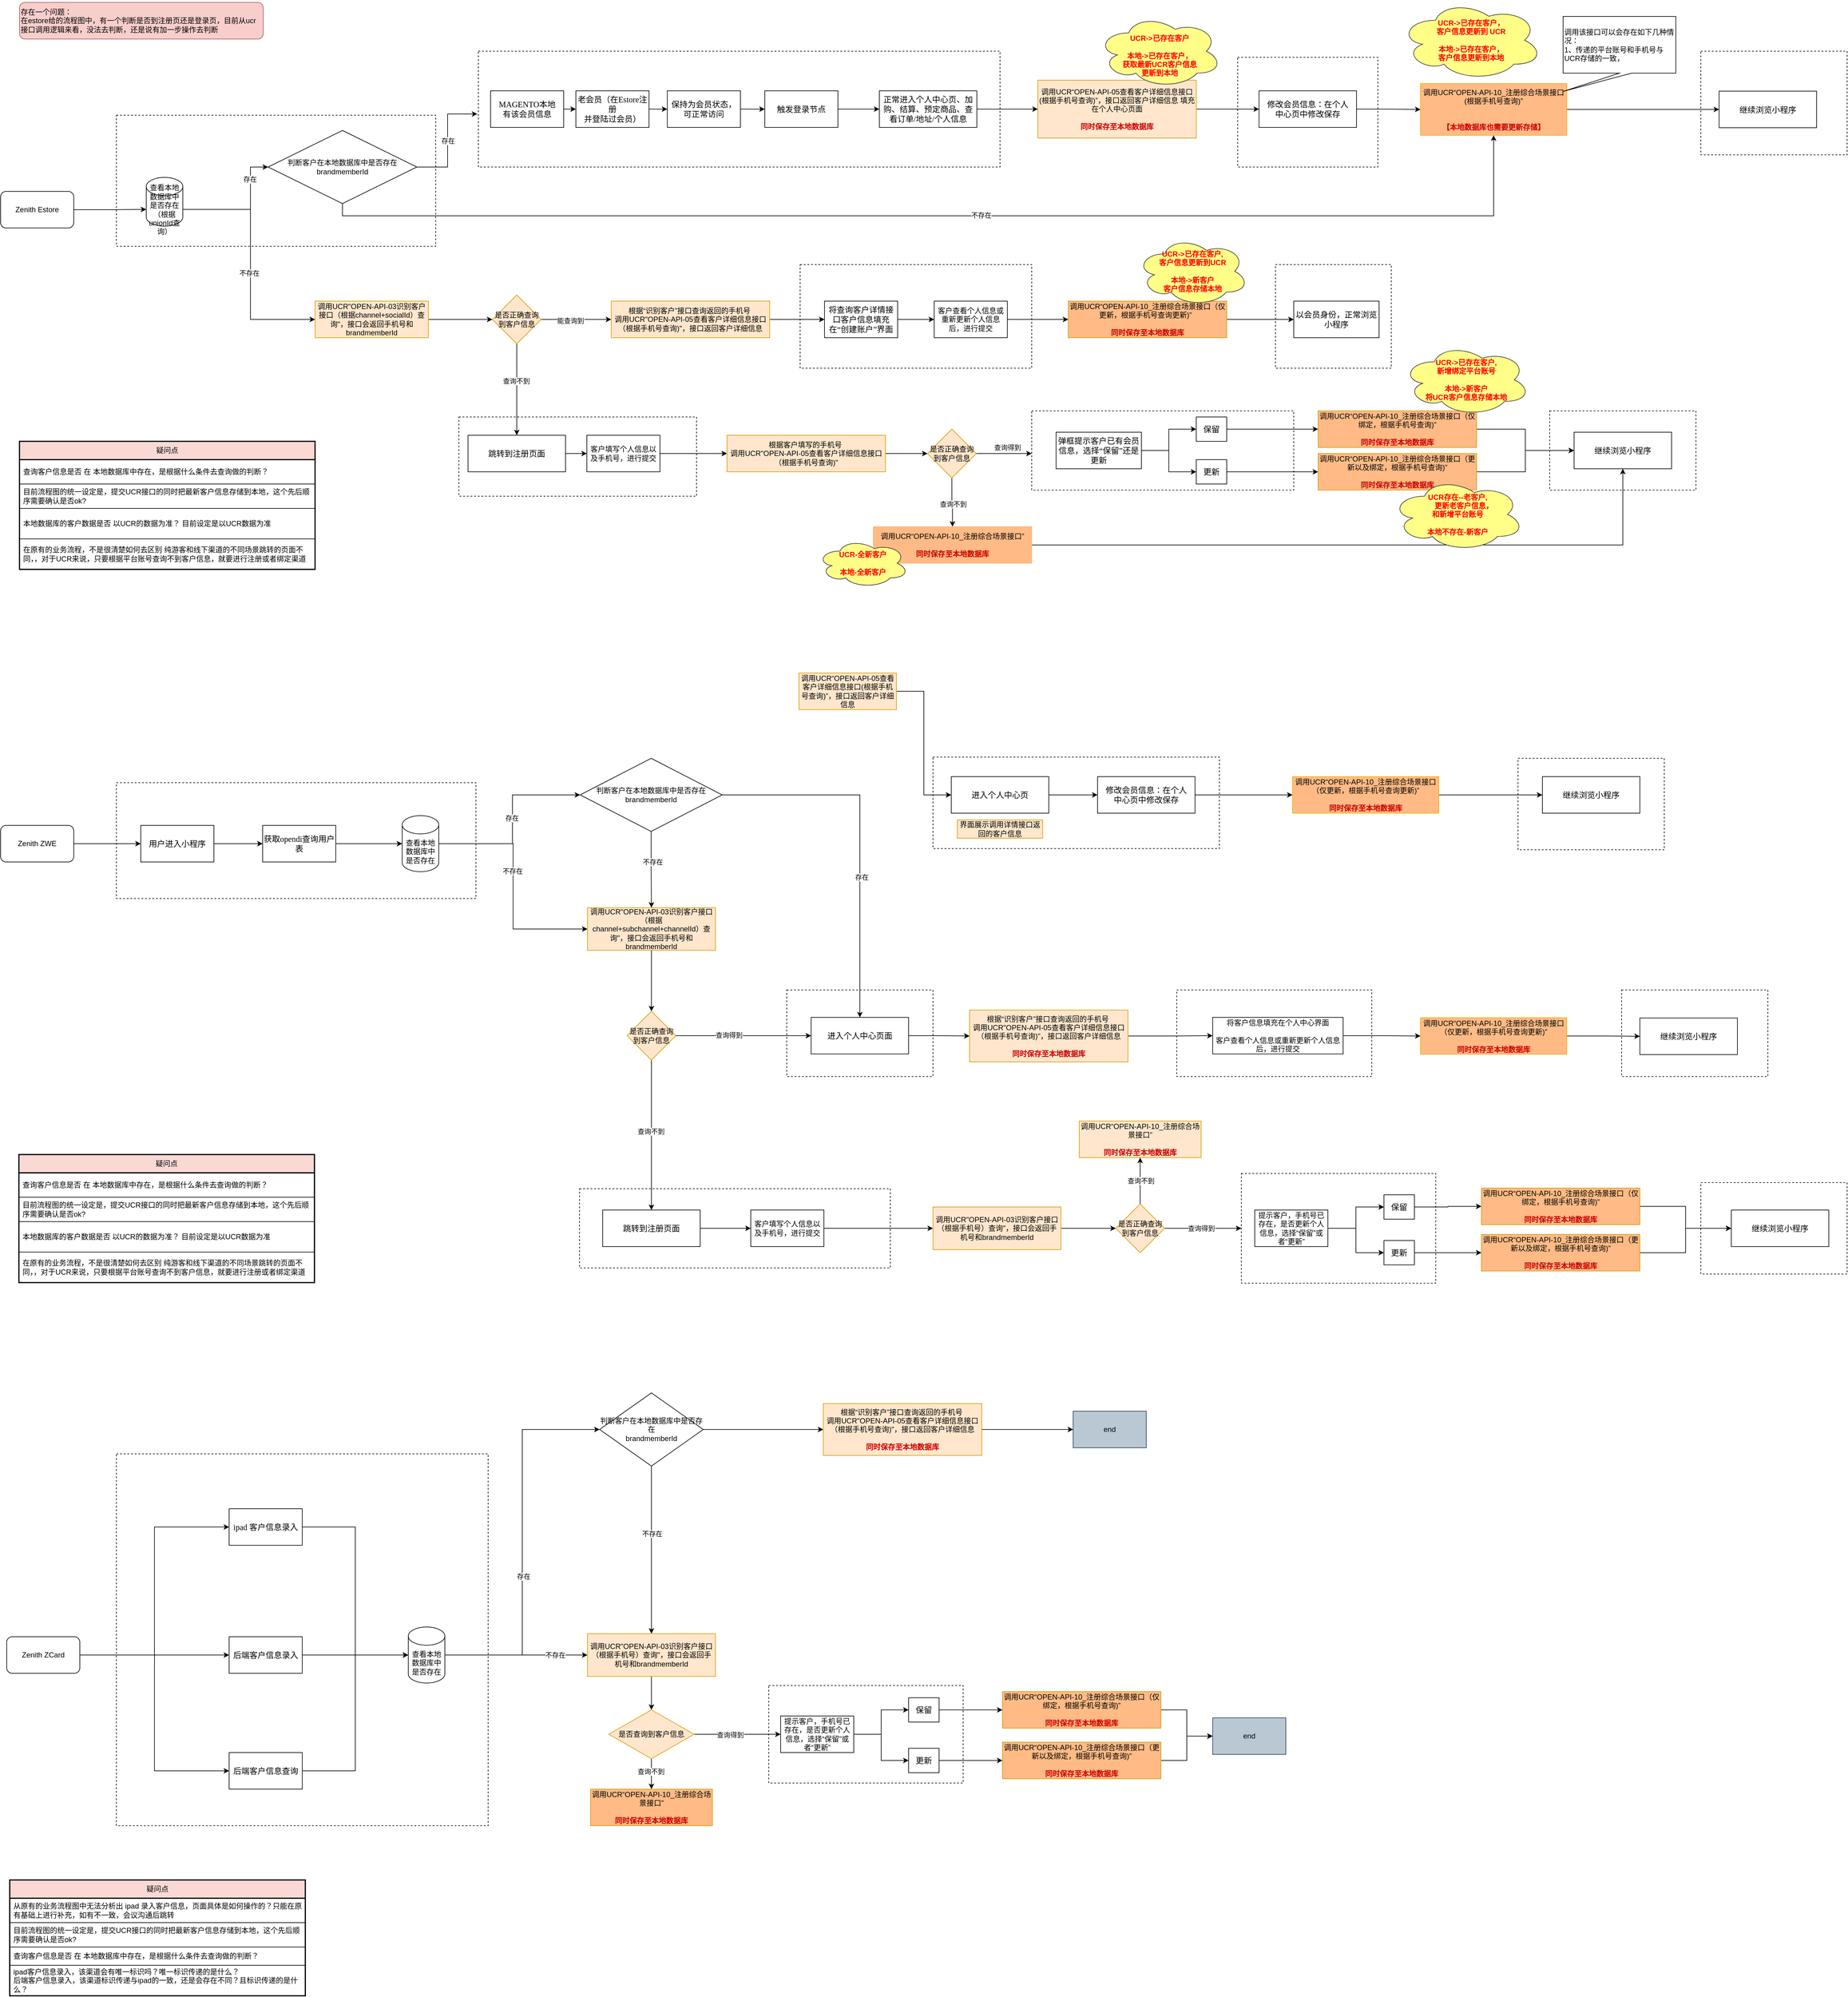 <mxfile version="24.7.10">
  <diagram name="第 1 页" id="hqh7gR30OE5MKf-IJ9V2">
    <mxGraphModel dx="2440" dy="1292" grid="1" gridSize="10" guides="1" tooltips="1" connect="1" arrows="1" fold="1" page="1" pageScale="1" pageWidth="827" pageHeight="1169" math="0" shadow="0">
      <root>
        <mxCell id="0" />
        <mxCell id="1" parent="0" />
        <mxCell id="8Ivr_NgXvTZtsLet6FPW-158" value="" style="rounded=0;whiteSpace=wrap;html=1;dashed=1;" vertex="1" parent="1">
          <mxGeometry x="200" y="265" width="524" height="215" as="geometry" />
        </mxCell>
        <mxCell id="8Ivr_NgXvTZtsLet6FPW-269" value="" style="rounded=0;whiteSpace=wrap;html=1;dashed=1;" vertex="1" parent="1">
          <mxGeometry x="1270.5" y="2841" width="319" height="160" as="geometry" />
        </mxCell>
        <mxCell id="8Ivr_NgXvTZtsLet6FPW-289" value="疑问点" style="swimlane;fontStyle=0;childLayout=stackLayout;horizontal=1;startSize=30;horizontalStack=0;resizeParent=1;resizeParentMax=0;resizeLast=0;collapsible=1;marginBottom=0;whiteSpace=wrap;html=1;fillColor=#FAD9D5;strokeColor=#0e0c0b;fontSize=12;strokeWidth=2;perimeterSpacing=1;" vertex="1" parent="1">
          <mxGeometry x="25" y="3160" width="485" height="190" as="geometry">
            <mxRectangle x="25" y="3160" width="80" height="30" as="alternateBounds" />
          </mxGeometry>
        </mxCell>
        <mxCell id="8Ivr_NgXvTZtsLet6FPW-290" value="从原有的业务流程图中无法分析出 ipad 录入客户信息，页面具体是如何操作的？只能在原有基础上进行补充，如有不一致，会议沟通后跳转" style="text;strokeColor=default;fillColor=none;align=left;verticalAlign=middle;spacingLeft=4;spacingRight=4;overflow=hidden;points=[[0,0.5],[1,0.5]];portConstraint=eastwest;rotatable=0;whiteSpace=wrap;html=1;" vertex="1" parent="8Ivr_NgXvTZtsLet6FPW-289">
          <mxGeometry y="30" width="485" height="40" as="geometry" />
        </mxCell>
        <mxCell id="8Ivr_NgXvTZtsLet6FPW-291" value="目前流程图的统一设定是，提交UCR接口的同时把最新客户信息存储到本地，这个先后顺序需要确认是否ok?" style="text;strokeColor=default;fillColor=none;align=left;verticalAlign=middle;spacingLeft=4;spacingRight=4;overflow=hidden;points=[[0,0.5],[1,0.5]];portConstraint=eastwest;rotatable=0;whiteSpace=wrap;html=1;" vertex="1" parent="8Ivr_NgXvTZtsLet6FPW-289">
          <mxGeometry y="70" width="485" height="40" as="geometry" />
        </mxCell>
        <mxCell id="8Ivr_NgXvTZtsLet6FPW-292" value="查询客户信息是否 在 本地数据库中存在，是根据什么条件去查询做的判断？" style="text;strokeColor=default;fillColor=none;align=left;verticalAlign=middle;spacingLeft=4;spacingRight=4;overflow=hidden;points=[[0,0.5],[1,0.5]];portConstraint=eastwest;rotatable=0;whiteSpace=wrap;html=1;" vertex="1" parent="8Ivr_NgXvTZtsLet6FPW-289">
          <mxGeometry y="110" width="485" height="30" as="geometry" />
        </mxCell>
        <mxCell id="8Ivr_NgXvTZtsLet6FPW-293" value="ipad客户信息录入，该渠道会有唯一标识吗？唯一标识传递的是什么？&lt;div&gt;后端客户信息录入，该渠道标识传递与ipad的一致，还是会存在不同？且标识传递的是什么？&lt;/div&gt;" style="text;strokeColor=default;fillColor=none;align=left;verticalAlign=middle;spacingLeft=4;spacingRight=4;overflow=hidden;points=[[0,0.5],[1,0.5]];portConstraint=eastwest;rotatable=0;whiteSpace=wrap;html=1;" vertex="1" parent="8Ivr_NgXvTZtsLet6FPW-289">
          <mxGeometry y="140" width="485" height="50" as="geometry" />
        </mxCell>
        <mxCell id="8Ivr_NgXvTZtsLet6FPW-238" value="" style="rounded=0;whiteSpace=wrap;html=1;dashed=1;" vertex="1" parent="1">
          <mxGeometry x="200" y="2461" width="610" height="610" as="geometry" />
        </mxCell>
        <mxCell id="8Ivr_NgXvTZtsLet6FPW-232" value="" style="rounded=0;whiteSpace=wrap;html=1;dashed=1;" vertex="1" parent="1">
          <mxGeometry x="2670" y="1700" width="240" height="142" as="geometry" />
        </mxCell>
        <mxCell id="8Ivr_NgXvTZtsLet6FPW-229" value="" style="rounded=0;whiteSpace=wrap;html=1;dashed=1;" vertex="1" parent="1">
          <mxGeometry x="1940" y="1700" width="320" height="142" as="geometry" />
        </mxCell>
        <mxCell id="8Ivr_NgXvTZtsLet6FPW-222" value="" style="rounded=0;whiteSpace=wrap;html=1;dashed=1;" vertex="1" parent="1">
          <mxGeometry x="1300" y="1700" width="240" height="142" as="geometry" />
        </mxCell>
        <mxCell id="8Ivr_NgXvTZtsLet6FPW-214" value="" style="rounded=0;whiteSpace=wrap;html=1;dashed=1;" vertex="1" parent="1">
          <mxGeometry x="2800" y="2016" width="240" height="150" as="geometry" />
        </mxCell>
        <mxCell id="8Ivr_NgXvTZtsLet6FPW-154" value="" style="rounded=0;whiteSpace=wrap;html=1;dashed=1;" vertex="1" parent="1">
          <mxGeometry x="960" y="2026" width="510" height="130" as="geometry" />
        </mxCell>
        <mxCell id="8Ivr_NgXvTZtsLet6FPW-141" value="" style="rounded=0;whiteSpace=wrap;html=1;dashed=1;" vertex="1" parent="1">
          <mxGeometry x="1540" y="1318" width="470" height="150" as="geometry" />
        </mxCell>
        <mxCell id="8Ivr_NgXvTZtsLet6FPW-149" value="" style="rounded=0;whiteSpace=wrap;html=1;dashed=1;" vertex="1" parent="1">
          <mxGeometry x="2500" y="1320" width="240" height="150" as="geometry" />
        </mxCell>
        <mxCell id="8Ivr_NgXvTZtsLet6FPW-119" value="" style="rounded=0;whiteSpace=wrap;html=1;dashed=1;" vertex="1" parent="1">
          <mxGeometry x="200" y="1360" width="590" height="190" as="geometry" />
        </mxCell>
        <mxCell id="8Ivr_NgXvTZtsLet6FPW-107" value="" style="rounded=0;whiteSpace=wrap;html=1;dashed=1;" vertex="1" parent="1">
          <mxGeometry x="2552" y="750" width="240" height="130" as="geometry" />
        </mxCell>
        <mxCell id="8Ivr_NgXvTZtsLet6FPW-74" value="" style="rounded=0;whiteSpace=wrap;html=1;dashed=1;" vertex="1" parent="1">
          <mxGeometry x="762" y="760" width="390" height="130" as="geometry" />
        </mxCell>
        <mxCell id="8Ivr_NgXvTZtsLet6FPW-71" value="" style="rounded=0;whiteSpace=wrap;html=1;dashed=1;" vertex="1" parent="1">
          <mxGeometry x="2102" y="510" width="190" height="170" as="geometry" />
        </mxCell>
        <mxCell id="8Ivr_NgXvTZtsLet6FPW-64" value="" style="rounded=0;whiteSpace=wrap;html=1;dashed=1;" vertex="1" parent="1">
          <mxGeometry x="1322" y="510" width="380" height="170" as="geometry" />
        </mxCell>
        <mxCell id="8Ivr_NgXvTZtsLet6FPW-46" value="" style="rounded=0;whiteSpace=wrap;html=1;dashed=1;" vertex="1" parent="1">
          <mxGeometry x="2800" y="160" width="240" height="170" as="geometry" />
        </mxCell>
        <mxCell id="8Ivr_NgXvTZtsLet6FPW-37" value="" style="rounded=0;whiteSpace=wrap;html=1;dashed=1;" vertex="1" parent="1">
          <mxGeometry x="2040" y="170" width="230" height="180" as="geometry" />
        </mxCell>
        <mxCell id="8Ivr_NgXvTZtsLet6FPW-1" value="Zenith Estore" style="rounded=1;whiteSpace=wrap;html=1;" vertex="1" parent="1">
          <mxGeometry x="10" y="390" width="120" height="60" as="geometry" />
        </mxCell>
        <mxCell id="8Ivr_NgXvTZtsLet6FPW-298" style="edgeStyle=orthogonalEdgeStyle;rounded=0;orthogonalLoop=1;jettySize=auto;html=1;exitX=1;exitY=0;exitDx=0;exitDy=52.5;exitPerimeter=0;entryX=0;entryY=0.5;entryDx=0;entryDy=0;" edge="1" parent="1" source="8Ivr_NgXvTZtsLet6FPW-2" target="8Ivr_NgXvTZtsLet6FPW-6">
          <mxGeometry relative="1" as="geometry">
            <Array as="points">
              <mxPoint x="420" y="419" />
              <mxPoint x="420" y="600" />
            </Array>
          </mxGeometry>
        </mxCell>
        <mxCell id="8Ivr_NgXvTZtsLet6FPW-299" value="不存在" style="edgeLabel;html=1;align=center;verticalAlign=middle;resizable=0;points=[];" vertex="1" connectable="0" parent="8Ivr_NgXvTZtsLet6FPW-298">
          <mxGeometry x="0.081" y="-2" relative="1" as="geometry">
            <mxPoint as="offset" />
          </mxGeometry>
        </mxCell>
        <mxCell id="8Ivr_NgXvTZtsLet6FPW-302" style="edgeStyle=orthogonalEdgeStyle;rounded=0;orthogonalLoop=1;jettySize=auto;html=1;exitX=1;exitY=0;exitDx=0;exitDy=52.5;exitPerimeter=0;entryX=0;entryY=0.5;entryDx=0;entryDy=0;" edge="1" parent="1" source="8Ivr_NgXvTZtsLet6FPW-2" target="8Ivr_NgXvTZtsLet6FPW-14">
          <mxGeometry relative="1" as="geometry">
            <Array as="points">
              <mxPoint x="420" y="420" />
              <mxPoint x="420" y="350" />
            </Array>
          </mxGeometry>
        </mxCell>
        <mxCell id="8Ivr_NgXvTZtsLet6FPW-303" value="存在" style="edgeLabel;html=1;align=center;verticalAlign=middle;resizable=0;points=[];" vertex="1" connectable="0" parent="8Ivr_NgXvTZtsLet6FPW-302">
          <mxGeometry x="0.539" y="1" relative="1" as="geometry">
            <mxPoint as="offset" />
          </mxGeometry>
        </mxCell>
        <mxCell id="8Ivr_NgXvTZtsLet6FPW-2" value="查看本地数据库中是否存在&lt;div&gt;（根据unionId查询）&lt;/div&gt;" style="shape=cylinder3;whiteSpace=wrap;html=1;boundedLbl=1;backgroundOutline=1;size=15;" vertex="1" parent="1">
          <mxGeometry x="249" y="367" width="60" height="80" as="geometry" />
        </mxCell>
        <mxCell id="8Ivr_NgXvTZtsLet6FPW-310" style="edgeStyle=orthogonalEdgeStyle;rounded=0;orthogonalLoop=1;jettySize=auto;html=1;exitX=1;exitY=0.5;exitDx=0;exitDy=0;entryX=0;entryY=0.5;entryDx=0;entryDy=0;" edge="1" parent="1" source="8Ivr_NgXvTZtsLet6FPW-6" target="8Ivr_NgXvTZtsLet6FPW-53">
          <mxGeometry relative="1" as="geometry" />
        </mxCell>
        <mxCell id="8Ivr_NgXvTZtsLet6FPW-6" value="调用UCR&quot;OPEN-API-03识别客户接口（根据channel+socialId）查询&quot;，接口会返回手机号和brandmemberId" style="rounded=0;whiteSpace=wrap;html=1;fillColor=#ffe6cc;strokeColor=#d79b00;" vertex="1" parent="1">
          <mxGeometry x="526" y="570" width="186" height="60" as="geometry" />
        </mxCell>
        <mxCell id="8Ivr_NgXvTZtsLet6FPW-50" style="edgeStyle=orthogonalEdgeStyle;rounded=0;orthogonalLoop=1;jettySize=auto;html=1;exitX=0.5;exitY=1;exitDx=0;exitDy=0;entryX=0.5;entryY=1;entryDx=0;entryDy=0;" edge="1" parent="1" source="8Ivr_NgXvTZtsLet6FPW-14" target="8Ivr_NgXvTZtsLet6FPW-44">
          <mxGeometry relative="1" as="geometry">
            <mxPoint x="790" y="490" as="targetPoint" />
          </mxGeometry>
        </mxCell>
        <mxCell id="8Ivr_NgXvTZtsLet6FPW-331" value="不存在" style="edgeLabel;html=1;align=center;verticalAlign=middle;resizable=0;points=[];" vertex="1" connectable="0" parent="8Ivr_NgXvTZtsLet6FPW-50">
          <mxGeometry x="0.046" y="1" relative="1" as="geometry">
            <mxPoint as="offset" />
          </mxGeometry>
        </mxCell>
        <mxCell id="8Ivr_NgXvTZtsLet6FPW-14" value="判断客户在本地数据库中是否存在&lt;div&gt;brandmemberId&lt;/div&gt;" style="rhombus;whiteSpace=wrap;html=1;" vertex="1" parent="1">
          <mxGeometry x="449" y="290" width="244" height="120" as="geometry" />
        </mxCell>
        <mxCell id="8Ivr_NgXvTZtsLet6FPW-313" style="edgeStyle=orthogonalEdgeStyle;rounded=0;orthogonalLoop=1;jettySize=auto;html=1;exitX=1;exitY=0.5;exitDx=0;exitDy=0;entryX=0;entryY=0.5;entryDx=0;entryDy=0;" edge="1" parent="1" source="8Ivr_NgXvTZtsLet6FPW-15" target="8Ivr_NgXvTZtsLet6FPW-42">
          <mxGeometry relative="1" as="geometry" />
        </mxCell>
        <mxCell id="8Ivr_NgXvTZtsLet6FPW-15" value="调用UCR“OPEN-API-05查看客户详细信息接口(根据手机号查询)”，接口返回客户详细信息 填充在个人中心页面&lt;div&gt;&lt;br&gt;&lt;/div&gt;&lt;div&gt;&lt;font color=&quot;#cc0000&quot;&gt;&lt;b&gt;同时保存至本地数据库&lt;/b&gt;&lt;/font&gt;&lt;/div&gt;" style="rounded=0;whiteSpace=wrap;html=1;fillColor=#ffe6cc;strokeColor=#d79b00;" vertex="1" parent="1">
          <mxGeometry x="1712" y="207.5" width="260" height="95" as="geometry" />
        </mxCell>
        <mxCell id="8Ivr_NgXvTZtsLet6FPW-26" value="" style="rounded=0;whiteSpace=wrap;html=1;dashed=1;" vertex="1" parent="1">
          <mxGeometry x="794" y="160" width="856" height="190" as="geometry" />
        </mxCell>
        <mxCell id="8Ivr_NgXvTZtsLet6FPW-27" style="edgeStyle=orthogonalEdgeStyle;rounded=0;orthogonalLoop=1;jettySize=auto;html=1;exitX=1;exitY=0.5;exitDx=0;exitDy=0;entryX=-0.002;entryY=0.542;entryDx=0;entryDy=0;entryPerimeter=0;" edge="1" parent="1" source="8Ivr_NgXvTZtsLet6FPW-14" target="8Ivr_NgXvTZtsLet6FPW-26">
          <mxGeometry relative="1" as="geometry" />
        </mxCell>
        <mxCell id="8Ivr_NgXvTZtsLet6FPW-28" value="存在" style="edgeLabel;html=1;align=center;verticalAlign=middle;resizable=0;points=[];" vertex="1" connectable="0" parent="8Ivr_NgXvTZtsLet6FPW-27">
          <mxGeometry x="0.011" relative="1" as="geometry">
            <mxPoint as="offset" />
          </mxGeometry>
        </mxCell>
        <mxCell id="8Ivr_NgXvTZtsLet6FPW-31" value="" style="edgeStyle=orthogonalEdgeStyle;rounded=0;orthogonalLoop=1;jettySize=auto;html=1;" edge="1" parent="1" source="8Ivr_NgXvTZtsLet6FPW-29" target="8Ivr_NgXvTZtsLet6FPW-30">
          <mxGeometry relative="1" as="geometry" />
        </mxCell>
        <mxCell id="8Ivr_NgXvTZtsLet6FPW-29" value="&lt;div&gt;&lt;span style=&quot;font-family: PingFangSC-Regular; font-size: 10pt;&quot;&gt;MAGENTO本地&lt;br/&gt;&lt;/span&gt;&lt;/div&gt;&lt;div&gt;&lt;span style=&quot;font-family: PingFangSC-Regular; font-size: 10pt;&quot;&gt;有该会员信息&lt;/span&gt;&lt;/div&gt;" style="rounded=0;whiteSpace=wrap;html=1;" vertex="1" parent="1">
          <mxGeometry x="814" y="225" width="120" height="60" as="geometry" />
        </mxCell>
        <mxCell id="8Ivr_NgXvTZtsLet6FPW-33" value="" style="edgeStyle=orthogonalEdgeStyle;rounded=0;orthogonalLoop=1;jettySize=auto;html=1;" edge="1" parent="1" source="8Ivr_NgXvTZtsLet6FPW-30" target="8Ivr_NgXvTZtsLet6FPW-32">
          <mxGeometry relative="1" as="geometry" />
        </mxCell>
        <mxCell id="8Ivr_NgXvTZtsLet6FPW-30" value="&lt;div&gt;&lt;span style=&quot;font-family: PingFangSC-Regular; font-size: 10pt;&quot;&gt;⽼会员（在Estore注册&lt;br/&gt;&lt;/span&gt;&lt;/div&gt;&lt;div&gt;&lt;span style=&quot;font-family: PingFangSC-Regular; font-size: 10pt;&quot;&gt;并登陆过会员）&lt;/span&gt;&lt;/div&gt;" style="whiteSpace=wrap;html=1;rounded=0;" vertex="1" parent="1">
          <mxGeometry x="954" y="225" width="120" height="60" as="geometry" />
        </mxCell>
        <mxCell id="8Ivr_NgXvTZtsLet6FPW-35" value="" style="edgeStyle=orthogonalEdgeStyle;rounded=0;orthogonalLoop=1;jettySize=auto;html=1;" edge="1" parent="1" source="8Ivr_NgXvTZtsLet6FPW-32" target="8Ivr_NgXvTZtsLet6FPW-34">
          <mxGeometry relative="1" as="geometry" />
        </mxCell>
        <mxCell id="8Ivr_NgXvTZtsLet6FPW-32" value="&lt;div&gt;&lt;span style=&quot;font-family: PingFangSC-Regular; font-size: 10pt;&quot;&gt;保持为会员状态，&lt;br/&gt;&lt;/span&gt;&lt;/div&gt;&lt;div&gt;&lt;span style=&quot;font-family: PingFangSC-Regular; font-size: 10pt;&quot;&gt;可正常访问&lt;/span&gt;&lt;/div&gt;" style="whiteSpace=wrap;html=1;rounded=0;" vertex="1" parent="1">
          <mxGeometry x="1104" y="225" width="120" height="60" as="geometry" />
        </mxCell>
        <mxCell id="8Ivr_NgXvTZtsLet6FPW-311" style="edgeStyle=orthogonalEdgeStyle;rounded=0;orthogonalLoop=1;jettySize=auto;html=1;exitX=1;exitY=0.5;exitDx=0;exitDy=0;entryX=0;entryY=0.5;entryDx=0;entryDy=0;" edge="1" parent="1" source="8Ivr_NgXvTZtsLet6FPW-34" target="8Ivr_NgXvTZtsLet6FPW-39">
          <mxGeometry relative="1" as="geometry" />
        </mxCell>
        <mxCell id="8Ivr_NgXvTZtsLet6FPW-34" value="&lt;br&gt;&lt;div&gt;&lt;span style=&quot;mso-spacerun:&#39;yes&#39;;font-family:PingFangSC-Regular;color:rgb(0,0,0);font-size:10.0pt;mso-font-kerning:0.0pt;&quot;&gt;&lt;font face=&quot;PingFangSC-Regular&quot;&gt;触发登录节点&lt;/font&gt;&lt;/span&gt;&lt;/div&gt;&lt;div&gt;&lt;br&gt;&lt;/div&gt;" style="whiteSpace=wrap;html=1;rounded=0;" vertex="1" parent="1">
          <mxGeometry x="1264" y="225" width="120" height="60" as="geometry" />
        </mxCell>
        <mxCell id="8Ivr_NgXvTZtsLet6FPW-312" style="edgeStyle=orthogonalEdgeStyle;rounded=0;orthogonalLoop=1;jettySize=auto;html=1;exitX=1;exitY=0.5;exitDx=0;exitDy=0;entryX=0;entryY=0.5;entryDx=0;entryDy=0;" edge="1" parent="1" source="8Ivr_NgXvTZtsLet6FPW-39" target="8Ivr_NgXvTZtsLet6FPW-15">
          <mxGeometry relative="1" as="geometry" />
        </mxCell>
        <mxCell id="8Ivr_NgXvTZtsLet6FPW-39" value="&lt;div&gt;&lt;span style=&quot;font-family: PingFangSC-Regular; font-size: 10pt;&quot;&gt;正常进⼊&lt;/span&gt;&lt;span style=&quot;font-family: PingFangSC-Regular; font-size: 10pt;&quot;&gt;个⼈中⼼⻚&lt;/span&gt;&lt;span style=&quot;font-family: PingFangSC-Regular; font-size: 10pt;&quot;&gt;、&lt;/span&gt;&lt;span style=&quot;font-family: PingFangSC-Regular; font-size: 10pt;&quot;&gt;加&lt;/span&gt;&lt;/div&gt;&lt;div&gt;&lt;span style=&quot;font-family: PingFangSC-Regular; font-size: 10pt;&quot;&gt;购&lt;/span&gt;&lt;span style=&quot;font-family: PingFangSC-Regular; font-size: 10pt;&quot;&gt;、&lt;/span&gt;&lt;span style=&quot;font-family: PingFangSC-Regular; font-size: 10pt;&quot;&gt;结算&lt;/span&gt;&lt;span style=&quot;font-family: PingFangSC-Regular; font-size: 10pt;&quot;&gt;、&lt;/span&gt;&lt;span style=&quot;font-family: PingFangSC-Regular; font-size: 10pt;&quot;&gt;预定商品&lt;/span&gt;&lt;span style=&quot;font-family: PingFangSC-Regular; font-size: 10pt;&quot;&gt;、&lt;/span&gt;&lt;span style=&quot;font-family: PingFangSC-Regular; font-size: 10pt;&quot;&gt;查&lt;br/&gt;&lt;/span&gt;&lt;/div&gt;&lt;div&gt;&lt;span style=&quot;font-family: PingFangSC-Regular; font-size: 10pt;&quot;&gt;看订单/地址/个⼈信息&lt;/span&gt;&lt;/div&gt;" style="whiteSpace=wrap;html=1;rounded=0;" vertex="1" parent="1">
          <mxGeometry x="1452" y="225" width="160" height="60" as="geometry" />
        </mxCell>
        <mxCell id="8Ivr_NgXvTZtsLet6FPW-315" style="edgeStyle=orthogonalEdgeStyle;rounded=0;orthogonalLoop=1;jettySize=auto;html=1;exitX=1;exitY=0.5;exitDx=0;exitDy=0;entryX=0;entryY=0.5;entryDx=0;entryDy=0;" edge="1" parent="1" source="8Ivr_NgXvTZtsLet6FPW-42" target="8Ivr_NgXvTZtsLet6FPW-44">
          <mxGeometry relative="1" as="geometry" />
        </mxCell>
        <mxCell id="8Ivr_NgXvTZtsLet6FPW-42" value="&lt;div&gt;&lt;span style=&quot;font-family: PingFangSC-Regular; font-size: 10pt;&quot;&gt;修改会员信息：在个⼈&lt;br/&gt;&lt;/span&gt;&lt;/div&gt;&lt;div&gt;&lt;span style=&quot;font-family: PingFangSC-Regular; font-size: 10pt;&quot;&gt;中⼼⻚中修改保存&lt;/span&gt;&lt;/div&gt;" style="whiteSpace=wrap;html=1;rounded=0;" vertex="1" parent="1">
          <mxGeometry x="2075" y="225" width="160" height="60" as="geometry" />
        </mxCell>
        <mxCell id="8Ivr_NgXvTZtsLet6FPW-49" style="edgeStyle=orthogonalEdgeStyle;rounded=0;orthogonalLoop=1;jettySize=auto;html=1;exitX=1;exitY=0.5;exitDx=0;exitDy=0;entryX=0;entryY=0.5;entryDx=0;entryDy=0;" edge="1" parent="1" source="8Ivr_NgXvTZtsLet6FPW-44" target="8Ivr_NgXvTZtsLet6FPW-47">
          <mxGeometry relative="1" as="geometry" />
        </mxCell>
        <mxCell id="8Ivr_NgXvTZtsLet6FPW-44" value="调用UCR“OPEN-API-10_注册综合场景接口(根据手机号查询)”&lt;div&gt;&lt;br&gt;&lt;/div&gt;&lt;div&gt;&lt;br&gt;&lt;/div&gt;&lt;div&gt;&lt;font color=&quot;#cc0000&quot;&gt;&lt;b&gt;【本地数据库也需要更新存储&lt;span style=&quot;background-color: initial;&quot;&gt;】&lt;/span&gt;&lt;/b&gt;&lt;/font&gt;&lt;/div&gt;" style="rounded=0;whiteSpace=wrap;html=1;fillColor=#FFBA85;strokeColor=#f1af09;" vertex="1" parent="1">
          <mxGeometry x="2340" y="213" width="240" height="85" as="geometry" />
        </mxCell>
        <mxCell id="8Ivr_NgXvTZtsLet6FPW-47" value="&lt;div&gt;&lt;span style=&quot;font-family: PingFangSC-Regular; font-size: 10pt;&quot;&gt;继续浏览⼩程序&lt;/span&gt;&lt;/div&gt;" style="whiteSpace=wrap;html=1;rounded=0;" vertex="1" parent="1">
          <mxGeometry x="2830" y="225.5" width="160" height="60" as="geometry" />
        </mxCell>
        <mxCell id="8Ivr_NgXvTZtsLet6FPW-56" value="" style="edgeStyle=orthogonalEdgeStyle;rounded=0;orthogonalLoop=1;jettySize=auto;html=1;entryX=0.5;entryY=0;entryDx=0;entryDy=0;" edge="1" parent="1" source="8Ivr_NgXvTZtsLet6FPW-53" target="8Ivr_NgXvTZtsLet6FPW-75">
          <mxGeometry relative="1" as="geometry">
            <mxPoint x="857" y="750" as="targetPoint" />
          </mxGeometry>
        </mxCell>
        <mxCell id="8Ivr_NgXvTZtsLet6FPW-60" value="查询不到" style="edgeLabel;html=1;align=center;verticalAlign=middle;resizable=0;points=[];" vertex="1" connectable="0" parent="8Ivr_NgXvTZtsLet6FPW-56">
          <mxGeometry x="-0.185" y="-1" relative="1" as="geometry">
            <mxPoint as="offset" />
          </mxGeometry>
        </mxCell>
        <mxCell id="8Ivr_NgXvTZtsLet6FPW-61" style="edgeStyle=orthogonalEdgeStyle;rounded=0;orthogonalLoop=1;jettySize=auto;html=1;exitX=1;exitY=0.5;exitDx=0;exitDy=0;entryX=0;entryY=0.5;entryDx=0;entryDy=0;" edge="1" parent="1" source="8Ivr_NgXvTZtsLet6FPW-53">
          <mxGeometry relative="1" as="geometry">
            <mxPoint x="1012" y="600" as="targetPoint" />
          </mxGeometry>
        </mxCell>
        <mxCell id="8Ivr_NgXvTZtsLet6FPW-62" value="能查询到" style="edgeLabel;html=1;align=center;verticalAlign=middle;resizable=0;points=[];" vertex="1" connectable="0" parent="8Ivr_NgXvTZtsLet6FPW-61">
          <mxGeometry x="-0.168" y="-2" relative="1" as="geometry">
            <mxPoint as="offset" />
          </mxGeometry>
        </mxCell>
        <mxCell id="8Ivr_NgXvTZtsLet6FPW-53" value="是否正确查询到客户信息" style="rhombus;whiteSpace=wrap;html=1;fillColor=#ffe6cc;strokeColor=#d79b00;rounded=0;" vertex="1" parent="1">
          <mxGeometry x="817" y="560" width="80" height="80" as="geometry" />
        </mxCell>
        <mxCell id="8Ivr_NgXvTZtsLet6FPW-68" style="edgeStyle=orthogonalEdgeStyle;rounded=0;orthogonalLoop=1;jettySize=auto;html=1;exitX=1;exitY=0.5;exitDx=0;exitDy=0;entryX=0;entryY=0.5;entryDx=0;entryDy=0;" edge="1" parent="1" source="8Ivr_NgXvTZtsLet6FPW-63" target="8Ivr_NgXvTZtsLet6FPW-65">
          <mxGeometry relative="1" as="geometry" />
        </mxCell>
        <mxCell id="8Ivr_NgXvTZtsLet6FPW-63" value="根据“识别客户”接口查询返回的手机号&amp;nbsp;&lt;br&gt;调用UCR&quot;OPEN-API-05查看客户详细信息接口（根据手机号查询)&quot;，接口返回客户详细信息" style="rounded=0;whiteSpace=wrap;html=1;fillColor=#ffe6cc;strokeColor=#d79b00;" vertex="1" parent="1">
          <mxGeometry x="1012" y="570" width="260" height="60" as="geometry" />
        </mxCell>
        <mxCell id="8Ivr_NgXvTZtsLet6FPW-69" value="" style="edgeStyle=orthogonalEdgeStyle;rounded=0;orthogonalLoop=1;jettySize=auto;html=1;" edge="1" parent="1" source="8Ivr_NgXvTZtsLet6FPW-65" target="8Ivr_NgXvTZtsLet6FPW-66">
          <mxGeometry relative="1" as="geometry" />
        </mxCell>
        <mxCell id="8Ivr_NgXvTZtsLet6FPW-65" value="&lt;font face=&quot;PingFangSC-Regular&quot;&gt;&lt;span style=&quot;font-size: 13.333px;&quot;&gt;将查询客户详情接口客户信息填充在“创建账户”界面&lt;/span&gt;&lt;/font&gt;" style="whiteSpace=wrap;html=1;rounded=0;fontStyle=0" vertex="1" parent="1">
          <mxGeometry x="1362" y="570" width="120" height="60" as="geometry" />
        </mxCell>
        <mxCell id="8Ivr_NgXvTZtsLet6FPW-70" style="edgeStyle=orthogonalEdgeStyle;rounded=0;orthogonalLoop=1;jettySize=auto;html=1;exitX=1;exitY=0.5;exitDx=0;exitDy=0;entryX=0;entryY=0.5;entryDx=0;entryDy=0;" edge="1" parent="1" source="8Ivr_NgXvTZtsLet6FPW-66" target="8Ivr_NgXvTZtsLet6FPW-67">
          <mxGeometry relative="1" as="geometry" />
        </mxCell>
        <mxCell id="8Ivr_NgXvTZtsLet6FPW-66" value="客户查看个人信息或重新更新个人信息后，进行提交" style="whiteSpace=wrap;html=1;rounded=0;" vertex="1" parent="1">
          <mxGeometry x="1542" y="570" width="120" height="60" as="geometry" />
        </mxCell>
        <mxCell id="8Ivr_NgXvTZtsLet6FPW-73" style="edgeStyle=orthogonalEdgeStyle;rounded=0;orthogonalLoop=1;jettySize=auto;html=1;exitX=1;exitY=0.5;exitDx=0;exitDy=0;entryX=0;entryY=0.5;entryDx=0;entryDy=0;" edge="1" parent="1" source="8Ivr_NgXvTZtsLet6FPW-67" target="8Ivr_NgXvTZtsLet6FPW-72">
          <mxGeometry relative="1" as="geometry" />
        </mxCell>
        <mxCell id="8Ivr_NgXvTZtsLet6FPW-67" value="调用UCR“OPEN-API-10_注册综合场景接口（仅更新，根据手机号查询更新)”&amp;nbsp;&amp;nbsp;&lt;div&gt;&lt;br&gt;&lt;b&gt;&lt;font color=&quot;#cc0000&quot;&gt;同时保存至本地数据库&lt;/font&gt;&lt;/b&gt;&lt;/div&gt;" style="rounded=0;whiteSpace=wrap;html=1;fillColor=#FFBA85;strokeColor=#d79b00;" vertex="1" parent="1">
          <mxGeometry x="1762" y="570" width="260" height="60" as="geometry" />
        </mxCell>
        <mxCell id="8Ivr_NgXvTZtsLet6FPW-72" value="&lt;div&gt;&lt;span style=&quot;font-family: PingFangSC-Regular; font-size: 10pt;&quot;&gt;以会员身份，正常浏览&lt;br/&gt;&lt;/span&gt;&lt;/div&gt;&lt;div&gt;&lt;span style=&quot;font-family: PingFangSC-Regular; font-size: 10pt;&quot;&gt;⼩程序&lt;/span&gt;&lt;/div&gt;" style="whiteSpace=wrap;html=1;rounded=0;" vertex="1" parent="1">
          <mxGeometry x="2132" y="570" width="140" height="60" as="geometry" />
        </mxCell>
        <mxCell id="8Ivr_NgXvTZtsLet6FPW-78" value="" style="edgeStyle=orthogonalEdgeStyle;rounded=0;orthogonalLoop=1;jettySize=auto;html=1;" edge="1" parent="1" source="8Ivr_NgXvTZtsLet6FPW-75" target="8Ivr_NgXvTZtsLet6FPW-77">
          <mxGeometry relative="1" as="geometry" />
        </mxCell>
        <mxCell id="8Ivr_NgXvTZtsLet6FPW-75" value="&lt;font face=&quot;PingFangSC-Regular&quot;&gt;&lt;span style=&quot;font-size: 13.333px;&quot;&gt;跳转到注册页面&lt;/span&gt;&lt;/font&gt;" style="whiteSpace=wrap;html=1;rounded=0;" vertex="1" parent="1">
          <mxGeometry x="777" y="790" width="160" height="60" as="geometry" />
        </mxCell>
        <mxCell id="8Ivr_NgXvTZtsLet6FPW-84" style="edgeStyle=orthogonalEdgeStyle;rounded=0;orthogonalLoop=1;jettySize=auto;html=1;exitX=1;exitY=0.5;exitDx=0;exitDy=0;entryX=0;entryY=0.5;entryDx=0;entryDy=0;" edge="1" parent="1" source="8Ivr_NgXvTZtsLet6FPW-77" target="8Ivr_NgXvTZtsLet6FPW-83">
          <mxGeometry relative="1" as="geometry" />
        </mxCell>
        <mxCell id="8Ivr_NgXvTZtsLet6FPW-77" value="客户填写个人信息以及手机号，进行提交" style="whiteSpace=wrap;html=1;rounded=0;" vertex="1" parent="1">
          <mxGeometry x="972" y="790" width="120" height="60" as="geometry" />
        </mxCell>
        <mxCell id="8Ivr_NgXvTZtsLet6FPW-87" style="edgeStyle=orthogonalEdgeStyle;rounded=0;orthogonalLoop=1;jettySize=auto;html=1;exitX=1;exitY=0.5;exitDx=0;exitDy=0;entryX=0;entryY=0.5;entryDx=0;entryDy=0;" edge="1" parent="1" source="8Ivr_NgXvTZtsLet6FPW-83" target="8Ivr_NgXvTZtsLet6FPW-86">
          <mxGeometry relative="1" as="geometry" />
        </mxCell>
        <mxCell id="8Ivr_NgXvTZtsLet6FPW-83" value="根据客户填写的手机号&amp;nbsp;&lt;br&gt;调用UCR&quot;OPEN-API-05查看客户详细信息接口（根据手机号查询)&quot;" style="rounded=0;whiteSpace=wrap;html=1;fillColor=#ffe6cc;strokeColor=#d79b00;" vertex="1" parent="1">
          <mxGeometry x="1202" y="790" width="260" height="60" as="geometry" />
        </mxCell>
        <mxCell id="8Ivr_NgXvTZtsLet6FPW-89" style="edgeStyle=orthogonalEdgeStyle;rounded=0;orthogonalLoop=1;jettySize=auto;html=1;exitX=0.5;exitY=1;exitDx=0;exitDy=0;entryX=0.5;entryY=0;entryDx=0;entryDy=0;" edge="1" parent="1" source="8Ivr_NgXvTZtsLet6FPW-86" target="8Ivr_NgXvTZtsLet6FPW-88">
          <mxGeometry relative="1" as="geometry" />
        </mxCell>
        <mxCell id="8Ivr_NgXvTZtsLet6FPW-90" value="查询不到" style="edgeLabel;html=1;align=center;verticalAlign=middle;resizable=0;points=[];" vertex="1" connectable="0" parent="8Ivr_NgXvTZtsLet6FPW-89">
          <mxGeometry x="0.075" y="1" relative="1" as="geometry">
            <mxPoint as="offset" />
          </mxGeometry>
        </mxCell>
        <mxCell id="8Ivr_NgXvTZtsLet6FPW-91" style="edgeStyle=orthogonalEdgeStyle;rounded=0;orthogonalLoop=1;jettySize=auto;html=1;exitX=1;exitY=0.5;exitDx=0;exitDy=0;" edge="1" parent="1" source="8Ivr_NgXvTZtsLet6FPW-86">
          <mxGeometry relative="1" as="geometry">
            <mxPoint x="1702" y="820" as="targetPoint" />
          </mxGeometry>
        </mxCell>
        <mxCell id="8Ivr_NgXvTZtsLet6FPW-201" value="查询得到" style="edgeLabel;html=1;align=center;verticalAlign=middle;resizable=0;points=[];" vertex="1" connectable="0" parent="8Ivr_NgXvTZtsLet6FPW-91">
          <mxGeometry x="-0.21" y="2" relative="1" as="geometry">
            <mxPoint x="15" y="-8" as="offset" />
          </mxGeometry>
        </mxCell>
        <mxCell id="8Ivr_NgXvTZtsLet6FPW-86" value="是否正确查询到客户信息" style="rhombus;whiteSpace=wrap;html=1;fillColor=#ffe6cc;strokeColor=#d79b00;rounded=0;" vertex="1" parent="1">
          <mxGeometry x="1531" y="780" width="80" height="80" as="geometry" />
        </mxCell>
        <mxCell id="8Ivr_NgXvTZtsLet6FPW-115" style="edgeStyle=orthogonalEdgeStyle;rounded=0;orthogonalLoop=1;jettySize=auto;html=1;exitX=1;exitY=0.5;exitDx=0;exitDy=0;entryX=0.5;entryY=1;entryDx=0;entryDy=0;" edge="1" parent="1" source="8Ivr_NgXvTZtsLet6FPW-88" target="8Ivr_NgXvTZtsLet6FPW-108">
          <mxGeometry relative="1" as="geometry" />
        </mxCell>
        <mxCell id="8Ivr_NgXvTZtsLet6FPW-88" value="调用UCR“OPEN-API-10_注册综合场景接口”&lt;div&gt;&lt;br&gt;&lt;/div&gt;&lt;div&gt;&lt;b&gt;&lt;font color=&quot;#cc0000&quot;&gt;同时保存至本地数据库&lt;/font&gt;&lt;/b&gt;&lt;br&gt;&lt;/div&gt;" style="rounded=0;whiteSpace=wrap;html=1;fillColor=#FFBA85;strokeColor=#FFBA85;" vertex="1" parent="1">
          <mxGeometry x="1442" y="940" width="260" height="60" as="geometry" />
        </mxCell>
        <mxCell id="8Ivr_NgXvTZtsLet6FPW-92" value="" style="rounded=0;whiteSpace=wrap;html=1;dashed=1;" vertex="1" parent="1">
          <mxGeometry x="1702" y="750" width="430" height="130" as="geometry" />
        </mxCell>
        <mxCell id="8Ivr_NgXvTZtsLet6FPW-99" style="edgeStyle=orthogonalEdgeStyle;rounded=0;orthogonalLoop=1;jettySize=auto;html=1;exitX=1;exitY=0.5;exitDx=0;exitDy=0;" edge="1" parent="1" source="8Ivr_NgXvTZtsLet6FPW-94" target="8Ivr_NgXvTZtsLet6FPW-95">
          <mxGeometry relative="1" as="geometry" />
        </mxCell>
        <mxCell id="8Ivr_NgXvTZtsLet6FPW-100" style="edgeStyle=orthogonalEdgeStyle;rounded=0;orthogonalLoop=1;jettySize=auto;html=1;exitX=1;exitY=0.5;exitDx=0;exitDy=0;entryX=0;entryY=0.5;entryDx=0;entryDy=0;" edge="1" parent="1" source="8Ivr_NgXvTZtsLet6FPW-94" target="8Ivr_NgXvTZtsLet6FPW-96">
          <mxGeometry relative="1" as="geometry" />
        </mxCell>
        <mxCell id="8Ivr_NgXvTZtsLet6FPW-94" value="&lt;font face=&quot;PingFangSC-Regular&quot;&gt;&lt;span style=&quot;font-size: 13.333px;&quot;&gt;弹框提示客户已有会员信息，选择“保留”还是更新&lt;/span&gt;&lt;/font&gt;" style="whiteSpace=wrap;html=1;rounded=0;" vertex="1" parent="1">
          <mxGeometry x="1742" y="785" width="140" height="60" as="geometry" />
        </mxCell>
        <mxCell id="8Ivr_NgXvTZtsLet6FPW-106" style="edgeStyle=orthogonalEdgeStyle;rounded=0;orthogonalLoop=1;jettySize=auto;html=1;exitX=1;exitY=0.5;exitDx=0;exitDy=0;entryX=0;entryY=0.5;entryDx=0;entryDy=0;" edge="1" parent="1" source="8Ivr_NgXvTZtsLet6FPW-95" target="8Ivr_NgXvTZtsLet6FPW-103">
          <mxGeometry relative="1" as="geometry" />
        </mxCell>
        <mxCell id="8Ivr_NgXvTZtsLet6FPW-95" value="&lt;font face=&quot;PingFangSC-Regular&quot;&gt;&lt;span style=&quot;font-size: 13.333px;&quot;&gt;保留&lt;/span&gt;&lt;/font&gt;" style="whiteSpace=wrap;html=1;rounded=0;" vertex="1" parent="1">
          <mxGeometry x="1972" y="760" width="50" height="40" as="geometry" />
        </mxCell>
        <mxCell id="8Ivr_NgXvTZtsLet6FPW-105" style="edgeStyle=orthogonalEdgeStyle;rounded=0;orthogonalLoop=1;jettySize=auto;html=1;exitX=1;exitY=0.5;exitDx=0;exitDy=0;entryX=0;entryY=0.5;entryDx=0;entryDy=0;" edge="1" parent="1" source="8Ivr_NgXvTZtsLet6FPW-96" target="8Ivr_NgXvTZtsLet6FPW-104">
          <mxGeometry relative="1" as="geometry" />
        </mxCell>
        <mxCell id="8Ivr_NgXvTZtsLet6FPW-96" value="&lt;font face=&quot;PingFangSC-Regular&quot;&gt;&lt;span style=&quot;font-size: 13.333px;&quot;&gt;更新&lt;/span&gt;&lt;/font&gt;" style="whiteSpace=wrap;html=1;rounded=0;" vertex="1" parent="1">
          <mxGeometry x="1972" y="830" width="50" height="40" as="geometry" />
        </mxCell>
        <mxCell id="8Ivr_NgXvTZtsLet6FPW-219" style="edgeStyle=orthogonalEdgeStyle;rounded=0;orthogonalLoop=1;jettySize=auto;html=1;exitX=1;exitY=0.5;exitDx=0;exitDy=0;entryX=0;entryY=0.5;entryDx=0;entryDy=0;" edge="1" parent="1" source="8Ivr_NgXvTZtsLet6FPW-103" target="8Ivr_NgXvTZtsLet6FPW-108">
          <mxGeometry relative="1" as="geometry" />
        </mxCell>
        <mxCell id="8Ivr_NgXvTZtsLet6FPW-103" value="调用UCR“OPEN-API-10_注册综合场景接口（仅绑定，根据手机号查询)”&lt;div&gt;&lt;br&gt;&lt;/div&gt;&lt;div&gt;&lt;b&gt;&lt;font color=&quot;#cc0000&quot;&gt;同时保存至本地数据库&lt;/font&gt;&lt;/b&gt;&lt;br&gt;&lt;/div&gt;" style="rounded=0;whiteSpace=wrap;html=1;fillColor=#FFBA85;strokeColor=#d79b00;" vertex="1" parent="1">
          <mxGeometry x="2172" y="750" width="260" height="60" as="geometry" />
        </mxCell>
        <mxCell id="8Ivr_NgXvTZtsLet6FPW-221" style="edgeStyle=orthogonalEdgeStyle;rounded=0;orthogonalLoop=1;jettySize=auto;html=1;exitX=1;exitY=0.5;exitDx=0;exitDy=0;entryX=0;entryY=0.5;entryDx=0;entryDy=0;" edge="1" parent="1" source="8Ivr_NgXvTZtsLet6FPW-104" target="8Ivr_NgXvTZtsLet6FPW-108">
          <mxGeometry relative="1" as="geometry" />
        </mxCell>
        <mxCell id="8Ivr_NgXvTZtsLet6FPW-104" value="调用UCR“OPEN-API-10_注册综合场景接口（更新以及绑定，根据手机号查询)”&lt;div&gt;&lt;br&gt;&lt;/div&gt;&lt;div&gt;&lt;b&gt;&lt;font color=&quot;#cc0000&quot;&gt;同时保存至本地数据库&lt;/font&gt;&lt;/b&gt;&lt;br&gt;&lt;/div&gt;" style="rounded=0;whiteSpace=wrap;html=1;fillColor=#FFBA85;strokeColor=#d79b00;" vertex="1" parent="1">
          <mxGeometry x="2172" y="820" width="260" height="60" as="geometry" />
        </mxCell>
        <mxCell id="8Ivr_NgXvTZtsLet6FPW-108" value="&lt;div&gt;&lt;span style=&quot;font-family: PingFangSC-Regular; font-size: 10pt;&quot;&gt;继续浏览⼩程序&lt;/span&gt;&lt;/div&gt;" style="whiteSpace=wrap;html=1;rounded=0;" vertex="1" parent="1">
          <mxGeometry x="2592" y="785" width="160" height="60" as="geometry" />
        </mxCell>
        <mxCell id="8Ivr_NgXvTZtsLet6FPW-117" value="存在一个问题：&lt;div&gt;在estore给的流程图中，有一个判断是否到注册页还是登录页，目前从ucr接口调用逻辑来看，没法去判断，还是说有加一步操作去判断&lt;/div&gt;" style="rounded=1;whiteSpace=wrap;html=1;fillColor=#f8cecc;strokeColor=#b85450;align=left;" vertex="1" parent="1">
          <mxGeometry x="41" y="80" width="400" height="60" as="geometry" />
        </mxCell>
        <mxCell id="8Ivr_NgXvTZtsLet6FPW-124" style="edgeStyle=orthogonalEdgeStyle;rounded=0;orthogonalLoop=1;jettySize=auto;html=1;exitX=1;exitY=0.5;exitDx=0;exitDy=0;entryX=0;entryY=0.5;entryDx=0;entryDy=0;" edge="1" parent="1" source="8Ivr_NgXvTZtsLet6FPW-118" target="8Ivr_NgXvTZtsLet6FPW-121">
          <mxGeometry relative="1" as="geometry" />
        </mxCell>
        <mxCell id="8Ivr_NgXvTZtsLet6FPW-118" value="Zenith ZWE" style="rounded=1;whiteSpace=wrap;html=1;" vertex="1" parent="1">
          <mxGeometry x="10" y="1430" width="120" height="60" as="geometry" />
        </mxCell>
        <mxCell id="8Ivr_NgXvTZtsLet6FPW-163" style="edgeStyle=orthogonalEdgeStyle;rounded=0;orthogonalLoop=1;jettySize=auto;html=1;exitX=1;exitY=0.5;exitDx=0;exitDy=0;exitPerimeter=0;entryX=0;entryY=0.5;entryDx=0;entryDy=0;" edge="1" parent="1" source="8Ivr_NgXvTZtsLet6FPW-120" target="8Ivr_NgXvTZtsLet6FPW-125">
          <mxGeometry relative="1" as="geometry">
            <Array as="points">
              <mxPoint x="850" y="1460" />
              <mxPoint x="850" y="1380" />
            </Array>
          </mxGeometry>
        </mxCell>
        <mxCell id="8Ivr_NgXvTZtsLet6FPW-165" value="存在" style="edgeLabel;html=1;align=center;verticalAlign=middle;resizable=0;points=[];" vertex="1" connectable="0" parent="8Ivr_NgXvTZtsLet6FPW-163">
          <mxGeometry x="0.049" y="1" relative="1" as="geometry">
            <mxPoint as="offset" />
          </mxGeometry>
        </mxCell>
        <mxCell id="8Ivr_NgXvTZtsLet6FPW-164" style="edgeStyle=orthogonalEdgeStyle;rounded=0;orthogonalLoop=1;jettySize=auto;html=1;exitX=1;exitY=0.5;exitDx=0;exitDy=0;exitPerimeter=0;entryX=0;entryY=0.5;entryDx=0;entryDy=0;" edge="1" parent="1" source="8Ivr_NgXvTZtsLet6FPW-120" target="8Ivr_NgXvTZtsLet6FPW-126">
          <mxGeometry relative="1" as="geometry">
            <mxPoint x="716" y="1490" as="sourcePoint" />
            <mxPoint x="960" y="1630" as="targetPoint" />
          </mxGeometry>
        </mxCell>
        <mxCell id="8Ivr_NgXvTZtsLet6FPW-166" value="不存在" style="edgeLabel;html=1;align=center;verticalAlign=middle;resizable=0;points=[];" vertex="1" connectable="0" parent="8Ivr_NgXvTZtsLet6FPW-164">
          <mxGeometry x="-0.13" y="-1" relative="1" as="geometry">
            <mxPoint as="offset" />
          </mxGeometry>
        </mxCell>
        <mxCell id="8Ivr_NgXvTZtsLet6FPW-120" value="查看本地数据库中是否存在" style="shape=cylinder3;whiteSpace=wrap;html=1;boundedLbl=1;backgroundOutline=1;size=15;" vertex="1" parent="1">
          <mxGeometry x="669" y="1414" width="60" height="92" as="geometry" />
        </mxCell>
        <mxCell id="8Ivr_NgXvTZtsLet6FPW-130" style="edgeStyle=orthogonalEdgeStyle;rounded=0;orthogonalLoop=1;jettySize=auto;html=1;exitX=1;exitY=0.5;exitDx=0;exitDy=0;entryX=0;entryY=0.5;entryDx=0;entryDy=0;" edge="1" parent="1" source="8Ivr_NgXvTZtsLet6FPW-121" target="8Ivr_NgXvTZtsLet6FPW-122">
          <mxGeometry relative="1" as="geometry" />
        </mxCell>
        <mxCell id="8Ivr_NgXvTZtsLet6FPW-121" value="&lt;font face=&quot;PingFangSC-Regular&quot;&gt;&lt;span style=&quot;font-size: 13.333px;&quot;&gt;用户进入小程序&lt;/span&gt;&lt;/font&gt;" style="rounded=0;whiteSpace=wrap;html=1;" vertex="1" parent="1">
          <mxGeometry x="240" y="1430" width="120" height="60" as="geometry" />
        </mxCell>
        <mxCell id="8Ivr_NgXvTZtsLet6FPW-162" style="edgeStyle=orthogonalEdgeStyle;rounded=0;orthogonalLoop=1;jettySize=auto;html=1;exitX=1;exitY=0.5;exitDx=0;exitDy=0;" edge="1" parent="1" source="8Ivr_NgXvTZtsLet6FPW-122" target="8Ivr_NgXvTZtsLet6FPW-120">
          <mxGeometry relative="1" as="geometry" />
        </mxCell>
        <mxCell id="8Ivr_NgXvTZtsLet6FPW-122" value="&lt;font face=&quot;PingFangSC-Regular&quot;&gt;&lt;span style=&quot;font-size: 13.333px;&quot;&gt;获取opendi查询用户表&lt;/span&gt;&lt;/font&gt;" style="rounded=0;whiteSpace=wrap;html=1;" vertex="1" parent="1">
          <mxGeometry x="440" y="1430" width="120" height="60" as="geometry" />
        </mxCell>
        <mxCell id="8Ivr_NgXvTZtsLet6FPW-136" style="edgeStyle=orthogonalEdgeStyle;rounded=0;orthogonalLoop=1;jettySize=auto;html=1;exitX=1;exitY=0.5;exitDx=0;exitDy=0;entryX=0.5;entryY=0;entryDx=0;entryDy=0;" edge="1" parent="1" source="8Ivr_NgXvTZtsLet6FPW-125" target="8Ivr_NgXvTZtsLet6FPW-223">
          <mxGeometry relative="1" as="geometry">
            <mxPoint x="1300" y="1380" as="targetPoint" />
          </mxGeometry>
        </mxCell>
        <mxCell id="8Ivr_NgXvTZtsLet6FPW-138" value="存在" style="edgeLabel;html=1;align=center;verticalAlign=middle;resizable=0;points=[];" vertex="1" connectable="0" parent="8Ivr_NgXvTZtsLet6FPW-136">
          <mxGeometry x="0.22" y="3" relative="1" as="geometry">
            <mxPoint as="offset" />
          </mxGeometry>
        </mxCell>
        <mxCell id="8Ivr_NgXvTZtsLet6FPW-137" style="edgeStyle=orthogonalEdgeStyle;rounded=0;orthogonalLoop=1;jettySize=auto;html=1;exitX=0.5;exitY=1;exitDx=0;exitDy=0;entryX=0.5;entryY=0;entryDx=0;entryDy=0;" edge="1" parent="1" source="8Ivr_NgXvTZtsLet6FPW-125" target="8Ivr_NgXvTZtsLet6FPW-126">
          <mxGeometry relative="1" as="geometry" />
        </mxCell>
        <mxCell id="8Ivr_NgXvTZtsLet6FPW-167" value="不存在" style="edgeLabel;html=1;align=center;verticalAlign=middle;resizable=0;points=[];" vertex="1" connectable="0" parent="8Ivr_NgXvTZtsLet6FPW-137">
          <mxGeometry x="-0.211" y="2" relative="1" as="geometry">
            <mxPoint as="offset" />
          </mxGeometry>
        </mxCell>
        <mxCell id="8Ivr_NgXvTZtsLet6FPW-125" value="判断客户在本地数据库中是否存在&lt;div&gt;brandmemberId&lt;/div&gt;" style="rhombus;whiteSpace=wrap;html=1;" vertex="1" parent="1">
          <mxGeometry x="961" y="1320" width="233" height="120" as="geometry" />
        </mxCell>
        <mxCell id="8Ivr_NgXvTZtsLet6FPW-155" style="edgeStyle=orthogonalEdgeStyle;rounded=0;orthogonalLoop=1;jettySize=auto;html=1;exitX=0.5;exitY=1;exitDx=0;exitDy=0;entryX=0.5;entryY=0;entryDx=0;entryDy=0;" edge="1" parent="1" source="8Ivr_NgXvTZtsLet6FPW-126" target="8Ivr_NgXvTZtsLet6FPW-152">
          <mxGeometry relative="1" as="geometry" />
        </mxCell>
        <mxCell id="8Ivr_NgXvTZtsLet6FPW-126" value="调用UCR&quot;OPEN-API-03识别客户接口（根据channel+subchannel+channelId）查询&quot;，接口会返回手机号和brandmemberId" style="rounded=0;whiteSpace=wrap;html=1;fillColor=#ffe6cc;strokeColor=#d79b00;" vertex="1" parent="1">
          <mxGeometry x="973" y="1565" width="210" height="70" as="geometry" />
        </mxCell>
        <mxCell id="8Ivr_NgXvTZtsLet6FPW-168" style="edgeStyle=orthogonalEdgeStyle;rounded=0;orthogonalLoop=1;jettySize=auto;html=1;exitX=1;exitY=0.5;exitDx=0;exitDy=0;entryX=0;entryY=0.5;entryDx=0;entryDy=0;" edge="1" parent="1" source="8Ivr_NgXvTZtsLet6FPW-140" target="8Ivr_NgXvTZtsLet6FPW-142">
          <mxGeometry relative="1" as="geometry" />
        </mxCell>
        <mxCell id="8Ivr_NgXvTZtsLet6FPW-140" value="调用UCR“OPEN-API-05查看客户详细信息接口(根据手机号查询)”，接口返回客户详细信息" style="rounded=0;whiteSpace=wrap;html=1;fillColor=#ffe6cc;strokeColor=#d79b00;" vertex="1" parent="1">
          <mxGeometry x="1320" y="1180" width="160" height="60" as="geometry" />
        </mxCell>
        <mxCell id="8Ivr_NgXvTZtsLet6FPW-146" style="edgeStyle=orthogonalEdgeStyle;rounded=0;orthogonalLoop=1;jettySize=auto;html=1;exitX=1;exitY=0.5;exitDx=0;exitDy=0;entryX=0;entryY=0.5;entryDx=0;entryDy=0;" edge="1" parent="1" source="8Ivr_NgXvTZtsLet6FPW-142" target="8Ivr_NgXvTZtsLet6FPW-144">
          <mxGeometry relative="1" as="geometry" />
        </mxCell>
        <mxCell id="8Ivr_NgXvTZtsLet6FPW-142" value="&lt;div&gt;&lt;span style=&quot;font-family: PingFangSC-Regular; font-size: 10pt;&quot;&gt;进⼊&lt;/span&gt;&lt;span style=&quot;font-family: PingFangSC-Regular; font-size: 10pt;&quot;&gt;个⼈中⼼⻚&lt;/span&gt;&lt;/div&gt;" style="whiteSpace=wrap;html=1;rounded=0;" vertex="1" parent="1">
          <mxGeometry x="1570" y="1350" width="160" height="60" as="geometry" />
        </mxCell>
        <mxCell id="8Ivr_NgXvTZtsLet6FPW-143" value="界面展示调用详情接口返回的客户信息" style="text;html=1;align=center;verticalAlign=middle;whiteSpace=wrap;rounded=0;fillColor=#ffe6cc;strokeColor=#d79b00;" vertex="1" parent="1">
          <mxGeometry x="1580" y="1421" width="140" height="30" as="geometry" />
        </mxCell>
        <mxCell id="8Ivr_NgXvTZtsLet6FPW-148" style="edgeStyle=orthogonalEdgeStyle;rounded=0;orthogonalLoop=1;jettySize=auto;html=1;exitX=1;exitY=0.5;exitDx=0;exitDy=0;entryX=0;entryY=0.5;entryDx=0;entryDy=0;" edge="1" parent="1" source="8Ivr_NgXvTZtsLet6FPW-144" target="8Ivr_NgXvTZtsLet6FPW-147">
          <mxGeometry relative="1" as="geometry" />
        </mxCell>
        <mxCell id="8Ivr_NgXvTZtsLet6FPW-144" value="&lt;div&gt;&lt;span style=&quot;font-family: PingFangSC-Regular; font-size: 10pt;&quot;&gt;修改会员信息：在个⼈&lt;br/&gt;&lt;/span&gt;&lt;/div&gt;&lt;div&gt;&lt;span style=&quot;font-family: PingFangSC-Regular; font-size: 10pt;&quot;&gt;中⼼⻚中修改保存&lt;/span&gt;&lt;/div&gt;" style="whiteSpace=wrap;html=1;rounded=0;" vertex="1" parent="1">
          <mxGeometry x="1810" y="1350" width="160" height="60" as="geometry" />
        </mxCell>
        <mxCell id="8Ivr_NgXvTZtsLet6FPW-151" style="edgeStyle=orthogonalEdgeStyle;rounded=0;orthogonalLoop=1;jettySize=auto;html=1;exitX=1;exitY=0.5;exitDx=0;exitDy=0;" edge="1" parent="1" source="8Ivr_NgXvTZtsLet6FPW-147" target="8Ivr_NgXvTZtsLet6FPW-150">
          <mxGeometry relative="1" as="geometry" />
        </mxCell>
        <mxCell id="8Ivr_NgXvTZtsLet6FPW-147" value="调用UCR“OPEN-API-10_注册综合场景接口（仅更新，根据手机号查询更新)”&lt;div&gt;&lt;br&gt;&lt;/div&gt;&lt;div&gt;&lt;b&gt;&lt;font color=&quot;#cc0000&quot;&gt;同时保存至本地数据库&lt;/font&gt;&lt;/b&gt;&lt;br&gt;&lt;/div&gt;" style="rounded=0;whiteSpace=wrap;html=1;fillColor=#FFBA85;strokeColor=#f1af09;" vertex="1" parent="1">
          <mxGeometry x="2130" y="1350" width="240" height="60" as="geometry" />
        </mxCell>
        <mxCell id="8Ivr_NgXvTZtsLet6FPW-150" value="&lt;div&gt;&lt;span style=&quot;font-family: PingFangSC-Regular; font-size: 10pt;&quot;&gt;继续浏览⼩程序&lt;/span&gt;&lt;/div&gt;" style="whiteSpace=wrap;html=1;rounded=0;" vertex="1" parent="1">
          <mxGeometry x="2540" y="1350" width="160" height="60" as="geometry" />
        </mxCell>
        <mxCell id="8Ivr_NgXvTZtsLet6FPW-156" style="edgeStyle=orthogonalEdgeStyle;rounded=0;orthogonalLoop=1;jettySize=auto;html=1;exitX=1;exitY=0.5;exitDx=0;exitDy=0;entryX=0;entryY=0.5;entryDx=0;entryDy=0;" edge="1" parent="1" source="8Ivr_NgXvTZtsLet6FPW-152" target="8Ivr_NgXvTZtsLet6FPW-223">
          <mxGeometry relative="1" as="geometry">
            <mxPoint x="1350" y="1620" as="targetPoint" />
          </mxGeometry>
        </mxCell>
        <mxCell id="8Ivr_NgXvTZtsLet6FPW-169" value="查询得到" style="edgeLabel;html=1;align=center;verticalAlign=middle;resizable=0;points=[];" vertex="1" connectable="0" parent="8Ivr_NgXvTZtsLet6FPW-156">
          <mxGeometry x="-0.215" y="1" relative="1" as="geometry">
            <mxPoint as="offset" />
          </mxGeometry>
        </mxCell>
        <mxCell id="8Ivr_NgXvTZtsLet6FPW-170" style="edgeStyle=orthogonalEdgeStyle;rounded=0;orthogonalLoop=1;jettySize=auto;html=1;exitX=0.5;exitY=1;exitDx=0;exitDy=0;entryX=0.5;entryY=0;entryDx=0;entryDy=0;" edge="1" parent="1" source="8Ivr_NgXvTZtsLet6FPW-152" target="8Ivr_NgXvTZtsLet6FPW-173">
          <mxGeometry relative="1" as="geometry" />
        </mxCell>
        <mxCell id="8Ivr_NgXvTZtsLet6FPW-171" value="查询不到" style="edgeLabel;html=1;align=center;verticalAlign=middle;resizable=0;points=[];" vertex="1" connectable="0" parent="8Ivr_NgXvTZtsLet6FPW-170">
          <mxGeometry x="-0.047" y="-1" relative="1" as="geometry">
            <mxPoint as="offset" />
          </mxGeometry>
        </mxCell>
        <mxCell id="8Ivr_NgXvTZtsLet6FPW-152" value="是否正确查询到客户信息" style="rhombus;whiteSpace=wrap;html=1;fillColor=#ffe6cc;strokeColor=#d79b00;rounded=0;" vertex="1" parent="1">
          <mxGeometry x="1038" y="1735" width="80" height="80" as="geometry" />
        </mxCell>
        <mxCell id="8Ivr_NgXvTZtsLet6FPW-230" style="edgeStyle=orthogonalEdgeStyle;rounded=0;orthogonalLoop=1;jettySize=auto;html=1;exitX=1;exitY=0.5;exitDx=0;exitDy=0;entryX=0;entryY=0.5;entryDx=0;entryDy=0;" edge="1" parent="1" source="8Ivr_NgXvTZtsLet6FPW-153" target="8Ivr_NgXvTZtsLet6FPW-224">
          <mxGeometry relative="1" as="geometry" />
        </mxCell>
        <mxCell id="8Ivr_NgXvTZtsLet6FPW-153" value="根据“识别客户”接口查询返回的手机号&amp;nbsp;&lt;br&gt;调用UCR&quot;OPEN-API-05查看客户详细信息接口（根据手机号查询)&quot;，接口返回客户详细信息&lt;div&gt;&lt;br&gt;&lt;/div&gt;&lt;div&gt;&lt;b&gt;&lt;font color=&quot;#cc0000&quot;&gt;同时保存至本地数据库&lt;/font&gt;&lt;/b&gt;&lt;br&gt;&lt;/div&gt;" style="rounded=0;whiteSpace=wrap;html=1;fillColor=#ffe6cc;strokeColor=#d79b00;" vertex="1" parent="1">
          <mxGeometry x="1600" y="1733" width="260" height="85" as="geometry" />
        </mxCell>
        <mxCell id="8Ivr_NgXvTZtsLet6FPW-175" style="edgeStyle=orthogonalEdgeStyle;rounded=0;orthogonalLoop=1;jettySize=auto;html=1;exitX=1;exitY=0.5;exitDx=0;exitDy=0;entryX=0;entryY=0.5;entryDx=0;entryDy=0;" edge="1" parent="1" source="8Ivr_NgXvTZtsLet6FPW-173" target="8Ivr_NgXvTZtsLet6FPW-174">
          <mxGeometry relative="1" as="geometry" />
        </mxCell>
        <mxCell id="8Ivr_NgXvTZtsLet6FPW-173" value="&lt;font face=&quot;PingFangSC-Regular&quot;&gt;&lt;span style=&quot;font-size: 13.333px;&quot;&gt;跳转到注册页面&lt;/span&gt;&lt;/font&gt;" style="whiteSpace=wrap;html=1;rounded=0;" vertex="1" parent="1">
          <mxGeometry x="998" y="2061" width="160" height="60" as="geometry" />
        </mxCell>
        <mxCell id="8Ivr_NgXvTZtsLet6FPW-179" value="" style="edgeStyle=orthogonalEdgeStyle;rounded=0;orthogonalLoop=1;jettySize=auto;html=1;entryX=0;entryY=0.5;entryDx=0;entryDy=0;" edge="1" parent="1" source="8Ivr_NgXvTZtsLet6FPW-174" target="8Ivr_NgXvTZtsLet6FPW-190">
          <mxGeometry relative="1" as="geometry">
            <mxPoint x="1440" y="2091.0" as="targetPoint" />
          </mxGeometry>
        </mxCell>
        <mxCell id="8Ivr_NgXvTZtsLet6FPW-174" value="客户填写个人信息以及手机号，进行提交" style="whiteSpace=wrap;html=1;rounded=0;" vertex="1" parent="1">
          <mxGeometry x="1241" y="2061" width="120" height="60" as="geometry" />
        </mxCell>
        <mxCell id="8Ivr_NgXvTZtsLet6FPW-192" value="" style="edgeStyle=orthogonalEdgeStyle;rounded=0;orthogonalLoop=1;jettySize=auto;html=1;" edge="1" parent="1" source="8Ivr_NgXvTZtsLet6FPW-190" target="8Ivr_NgXvTZtsLet6FPW-191">
          <mxGeometry relative="1" as="geometry" />
        </mxCell>
        <mxCell id="8Ivr_NgXvTZtsLet6FPW-190" value="调用UCR&quot;OPEN-API-03识别客户接口（根据手机号）查询&quot;，接口会返回手机号和brandmemberId" style="rounded=0;whiteSpace=wrap;html=1;fillColor=#ffe6cc;strokeColor=#d79b00;" vertex="1" parent="1">
          <mxGeometry x="1540" y="2056" width="210" height="70" as="geometry" />
        </mxCell>
        <mxCell id="8Ivr_NgXvTZtsLet6FPW-194" value="" style="edgeStyle=orthogonalEdgeStyle;rounded=0;orthogonalLoop=1;jettySize=auto;html=1;" edge="1" parent="1" source="8Ivr_NgXvTZtsLet6FPW-191" target="8Ivr_NgXvTZtsLet6FPW-193">
          <mxGeometry relative="1" as="geometry" />
        </mxCell>
        <mxCell id="8Ivr_NgXvTZtsLet6FPW-198" value="查询不到" style="edgeLabel;html=1;align=center;verticalAlign=middle;resizable=0;points=[];" vertex="1" connectable="0" parent="8Ivr_NgXvTZtsLet6FPW-194">
          <mxGeometry y="-1" relative="1" as="geometry">
            <mxPoint as="offset" />
          </mxGeometry>
        </mxCell>
        <mxCell id="8Ivr_NgXvTZtsLet6FPW-202" style="edgeStyle=orthogonalEdgeStyle;rounded=0;orthogonalLoop=1;jettySize=auto;html=1;exitX=1;exitY=0.5;exitDx=0;exitDy=0;entryX=0;entryY=0.5;entryDx=0;entryDy=0;" edge="1" parent="1" source="8Ivr_NgXvTZtsLet6FPW-191" target="8Ivr_NgXvTZtsLet6FPW-200">
          <mxGeometry relative="1" as="geometry" />
        </mxCell>
        <mxCell id="8Ivr_NgXvTZtsLet6FPW-203" value="查询得到" style="edgeLabel;html=1;align=center;verticalAlign=middle;resizable=0;points=[];" vertex="1" connectable="0" parent="8Ivr_NgXvTZtsLet6FPW-202">
          <mxGeometry x="-0.053" relative="1" as="geometry">
            <mxPoint as="offset" />
          </mxGeometry>
        </mxCell>
        <mxCell id="8Ivr_NgXvTZtsLet6FPW-191" value="是否正确查询到客户信息" style="rhombus;whiteSpace=wrap;html=1;fillColor=#ffe6cc;strokeColor=#d79b00;rounded=0;" vertex="1" parent="1">
          <mxGeometry x="1840" y="2051" width="80" height="80" as="geometry" />
        </mxCell>
        <mxCell id="8Ivr_NgXvTZtsLet6FPW-193" value="调用UCR“OPEN-API-10_注册综合场景接口”&lt;div&gt;&lt;br&gt;&lt;/div&gt;&lt;div&gt;&lt;b&gt;&lt;font color=&quot;#cc0000&quot;&gt;同时保存至本地数据库&lt;/font&gt;&lt;/b&gt;&lt;/div&gt;" style="whiteSpace=wrap;html=1;fillColor=#ffe6cc;strokeColor=#d79b00;rounded=0;" vertex="1" parent="1">
          <mxGeometry x="1780" y="1915" width="200" height="60" as="geometry" />
        </mxCell>
        <mxCell id="8Ivr_NgXvTZtsLet6FPW-200" value="" style="rounded=0;whiteSpace=wrap;html=1;dashed=1;" vertex="1" parent="1">
          <mxGeometry x="2046" y="2001" width="319" height="180" as="geometry" />
        </mxCell>
        <mxCell id="8Ivr_NgXvTZtsLet6FPW-207" style="edgeStyle=orthogonalEdgeStyle;rounded=0;orthogonalLoop=1;jettySize=auto;html=1;exitX=1;exitY=0.5;exitDx=0;exitDy=0;entryX=0;entryY=0.5;entryDx=0;entryDy=0;" edge="1" parent="1" source="8Ivr_NgXvTZtsLet6FPW-204" target="8Ivr_NgXvTZtsLet6FPW-205">
          <mxGeometry relative="1" as="geometry" />
        </mxCell>
        <mxCell id="8Ivr_NgXvTZtsLet6FPW-208" style="edgeStyle=orthogonalEdgeStyle;rounded=0;orthogonalLoop=1;jettySize=auto;html=1;exitX=1;exitY=0.5;exitDx=0;exitDy=0;entryX=0;entryY=0.5;entryDx=0;entryDy=0;" edge="1" parent="1" source="8Ivr_NgXvTZtsLet6FPW-204" target="8Ivr_NgXvTZtsLet6FPW-206">
          <mxGeometry relative="1" as="geometry" />
        </mxCell>
        <mxCell id="8Ivr_NgXvTZtsLet6FPW-204" value="提示客户，手机号已存在，是否更新个人信息，选择“保留”或者“更新”" style="whiteSpace=wrap;html=1;rounded=0;" vertex="1" parent="1">
          <mxGeometry x="2068" y="2061" width="120" height="60" as="geometry" />
        </mxCell>
        <mxCell id="8Ivr_NgXvTZtsLet6FPW-211" style="edgeStyle=orthogonalEdgeStyle;rounded=0;orthogonalLoop=1;jettySize=auto;html=1;exitX=1;exitY=0.5;exitDx=0;exitDy=0;entryX=0;entryY=0.5;entryDx=0;entryDy=0;" edge="1" parent="1" source="8Ivr_NgXvTZtsLet6FPW-205" target="8Ivr_NgXvTZtsLet6FPW-209">
          <mxGeometry relative="1" as="geometry" />
        </mxCell>
        <mxCell id="8Ivr_NgXvTZtsLet6FPW-205" value="&lt;font face=&quot;PingFangSC-Regular&quot;&gt;&lt;span style=&quot;font-size: 13.333px;&quot;&gt;保留&lt;/span&gt;&lt;/font&gt;" style="whiteSpace=wrap;html=1;rounded=0;" vertex="1" parent="1">
          <mxGeometry x="2280" y="2036" width="50" height="40" as="geometry" />
        </mxCell>
        <mxCell id="8Ivr_NgXvTZtsLet6FPW-212" style="edgeStyle=orthogonalEdgeStyle;rounded=0;orthogonalLoop=1;jettySize=auto;html=1;exitX=1;exitY=0.5;exitDx=0;exitDy=0;entryX=0;entryY=0.5;entryDx=0;entryDy=0;" edge="1" parent="1" source="8Ivr_NgXvTZtsLet6FPW-206" target="8Ivr_NgXvTZtsLet6FPW-210">
          <mxGeometry relative="1" as="geometry" />
        </mxCell>
        <mxCell id="8Ivr_NgXvTZtsLet6FPW-206" value="&lt;font face=&quot;PingFangSC-Regular&quot;&gt;&lt;span style=&quot;font-size: 13.333px;&quot;&gt;更新&lt;/span&gt;&lt;/font&gt;" style="whiteSpace=wrap;html=1;rounded=0;" vertex="1" parent="1">
          <mxGeometry x="2280" y="2111" width="50" height="40" as="geometry" />
        </mxCell>
        <mxCell id="8Ivr_NgXvTZtsLet6FPW-216" style="edgeStyle=orthogonalEdgeStyle;rounded=0;orthogonalLoop=1;jettySize=auto;html=1;exitX=1;exitY=0.5;exitDx=0;exitDy=0;entryX=0;entryY=0.5;entryDx=0;entryDy=0;" edge="1" parent="1" source="8Ivr_NgXvTZtsLet6FPW-209" target="8Ivr_NgXvTZtsLet6FPW-215">
          <mxGeometry relative="1" as="geometry" />
        </mxCell>
        <mxCell id="8Ivr_NgXvTZtsLet6FPW-209" value="调用UCR“OPEN-API-10_注册综合场景接口（仅绑定，根据手机号查询)”&lt;div&gt;&lt;br&gt;&lt;/div&gt;&lt;div&gt;&lt;b&gt;&lt;font color=&quot;#cc0000&quot;&gt;同时保存至本地数据库&lt;/font&gt;&lt;/b&gt;&lt;br&gt;&lt;/div&gt;" style="rounded=0;whiteSpace=wrap;html=1;fillColor=#FFBA85;strokeColor=#d79b00;" vertex="1" parent="1">
          <mxGeometry x="2440" y="2025" width="260" height="60" as="geometry" />
        </mxCell>
        <mxCell id="8Ivr_NgXvTZtsLet6FPW-218" style="edgeStyle=orthogonalEdgeStyle;rounded=0;orthogonalLoop=1;jettySize=auto;html=1;exitX=1;exitY=0.5;exitDx=0;exitDy=0;entryX=0;entryY=0.5;entryDx=0;entryDy=0;" edge="1" parent="1" source="8Ivr_NgXvTZtsLet6FPW-210" target="8Ivr_NgXvTZtsLet6FPW-215">
          <mxGeometry relative="1" as="geometry" />
        </mxCell>
        <mxCell id="8Ivr_NgXvTZtsLet6FPW-210" value="调用UCR“OPEN-API-10_注册综合场景接口（更新以及绑定，根据手机号查询)”&lt;div&gt;&lt;br&gt;&lt;/div&gt;&lt;div&gt;&lt;b&gt;&lt;font color=&quot;#cc0000&quot;&gt;同时保存至本地数据库&lt;/font&gt;&lt;/b&gt;&lt;br&gt;&lt;/div&gt;" style="rounded=0;whiteSpace=wrap;html=1;fillColor=#FFBA85;strokeColor=#d79b00;" vertex="1" parent="1">
          <mxGeometry x="2440" y="2101" width="260" height="60" as="geometry" />
        </mxCell>
        <mxCell id="8Ivr_NgXvTZtsLet6FPW-215" value="&lt;div&gt;&lt;span style=&quot;font-family: PingFangSC-Regular; font-size: 10pt;&quot;&gt;继续浏览⼩程序&lt;/span&gt;&lt;/div&gt;" style="whiteSpace=wrap;html=1;rounded=0;" vertex="1" parent="1">
          <mxGeometry x="2850" y="2061" width="160" height="60" as="geometry" />
        </mxCell>
        <mxCell id="8Ivr_NgXvTZtsLet6FPW-228" style="edgeStyle=orthogonalEdgeStyle;rounded=0;orthogonalLoop=1;jettySize=auto;html=1;exitX=1;exitY=0.5;exitDx=0;exitDy=0;entryX=0;entryY=0.5;entryDx=0;entryDy=0;" edge="1" parent="1" source="8Ivr_NgXvTZtsLet6FPW-223" target="8Ivr_NgXvTZtsLet6FPW-153">
          <mxGeometry relative="1" as="geometry" />
        </mxCell>
        <mxCell id="8Ivr_NgXvTZtsLet6FPW-223" value="&lt;font face=&quot;PingFangSC-Regular&quot;&gt;&lt;span style=&quot;font-size: 13.333px;&quot;&gt;进入个人中心页面&lt;/span&gt;&lt;/font&gt;" style="whiteSpace=wrap;html=1;rounded=0;" vertex="1" parent="1">
          <mxGeometry x="1340" y="1745" width="160" height="60" as="geometry" />
        </mxCell>
        <mxCell id="8Ivr_NgXvTZtsLet6FPW-234" style="edgeStyle=orthogonalEdgeStyle;rounded=0;orthogonalLoop=1;jettySize=auto;html=1;exitX=1;exitY=0.5;exitDx=0;exitDy=0;entryX=0;entryY=0.5;entryDx=0;entryDy=0;" edge="1" parent="1" source="8Ivr_NgXvTZtsLet6FPW-224" target="8Ivr_NgXvTZtsLet6FPW-231">
          <mxGeometry relative="1" as="geometry" />
        </mxCell>
        <mxCell id="8Ivr_NgXvTZtsLet6FPW-224" value="&lt;div&gt;将客户信息填充在个人中心界面&lt;/div&gt;&lt;div&gt;&lt;br&gt;&lt;/div&gt;客户查看个人信息或重新更新个人信息后，进行提交" style="whiteSpace=wrap;html=1;rounded=0;" vertex="1" parent="1">
          <mxGeometry x="1999" y="1745" width="214" height="60" as="geometry" />
        </mxCell>
        <mxCell id="8Ivr_NgXvTZtsLet6FPW-235" style="edgeStyle=orthogonalEdgeStyle;rounded=0;orthogonalLoop=1;jettySize=auto;html=1;exitX=1;exitY=0.5;exitDx=0;exitDy=0;entryX=0;entryY=0.5;entryDx=0;entryDy=0;" edge="1" parent="1" source="8Ivr_NgXvTZtsLet6FPW-231" target="8Ivr_NgXvTZtsLet6FPW-233">
          <mxGeometry relative="1" as="geometry" />
        </mxCell>
        <mxCell id="8Ivr_NgXvTZtsLet6FPW-231" value="调用UCR“OPEN-API-10_注册综合场景接口（仅更新，根据手机号查询更新)”&lt;div&gt;&lt;br&gt;&lt;/div&gt;&lt;div&gt;&lt;b&gt;&lt;font color=&quot;#cc0000&quot;&gt;同时保存至本地数据库&lt;/font&gt;&lt;/b&gt;&lt;br&gt;&lt;/div&gt;" style="rounded=0;whiteSpace=wrap;html=1;fillColor=#FFBA85;strokeColor=#f1af09;" vertex="1" parent="1">
          <mxGeometry x="2340" y="1745.5" width="240" height="60" as="geometry" />
        </mxCell>
        <mxCell id="8Ivr_NgXvTZtsLet6FPW-233" value="&lt;div&gt;&lt;span style=&quot;font-family: PingFangSC-Regular; font-size: 10pt;&quot;&gt;继续浏览⼩程序&lt;/span&gt;&lt;/div&gt;" style="whiteSpace=wrap;html=1;rounded=0;" vertex="1" parent="1">
          <mxGeometry x="2700" y="1746" width="160" height="60" as="geometry" />
        </mxCell>
        <mxCell id="8Ivr_NgXvTZtsLet6FPW-244" style="edgeStyle=orthogonalEdgeStyle;rounded=0;orthogonalLoop=1;jettySize=auto;html=1;exitX=1;exitY=0.5;exitDx=0;exitDy=0;entryX=0;entryY=0.5;entryDx=0;entryDy=0;" edge="1" parent="1" source="8Ivr_NgXvTZtsLet6FPW-236" target="8Ivr_NgXvTZtsLet6FPW-239">
          <mxGeometry relative="1" as="geometry" />
        </mxCell>
        <mxCell id="8Ivr_NgXvTZtsLet6FPW-245" style="edgeStyle=orthogonalEdgeStyle;rounded=0;orthogonalLoop=1;jettySize=auto;html=1;exitX=1;exitY=0.5;exitDx=0;exitDy=0;entryX=0;entryY=0.5;entryDx=0;entryDy=0;" edge="1" parent="1" source="8Ivr_NgXvTZtsLet6FPW-236" target="8Ivr_NgXvTZtsLet6FPW-240">
          <mxGeometry relative="1" as="geometry" />
        </mxCell>
        <mxCell id="8Ivr_NgXvTZtsLet6FPW-246" style="edgeStyle=orthogonalEdgeStyle;rounded=0;orthogonalLoop=1;jettySize=auto;html=1;exitX=1;exitY=0.5;exitDx=0;exitDy=0;entryX=0;entryY=0.5;entryDx=0;entryDy=0;" edge="1" parent="1" source="8Ivr_NgXvTZtsLet6FPW-236" target="8Ivr_NgXvTZtsLet6FPW-241">
          <mxGeometry relative="1" as="geometry" />
        </mxCell>
        <mxCell id="8Ivr_NgXvTZtsLet6FPW-236" value="Zenith ZCard" style="rounded=1;whiteSpace=wrap;html=1;" vertex="1" parent="1">
          <mxGeometry x="20" y="2761" width="120" height="60" as="geometry" />
        </mxCell>
        <mxCell id="8Ivr_NgXvTZtsLet6FPW-239" value="&lt;font face=&quot;PingFangSC-Regular&quot;&gt;&lt;span style=&quot;font-size: 13.333px;&quot;&gt;ipad 客户信息录入&lt;/span&gt;&lt;/font&gt;" style="rounded=0;whiteSpace=wrap;html=1;" vertex="1" parent="1">
          <mxGeometry x="385" y="2551" width="120" height="60" as="geometry" />
        </mxCell>
        <mxCell id="8Ivr_NgXvTZtsLet6FPW-240" value="&lt;font face=&quot;PingFangSC-Regular&quot;&gt;&lt;span style=&quot;font-size: 13.333px;&quot;&gt;后端客户信息录入&lt;/span&gt;&lt;/font&gt;" style="rounded=0;whiteSpace=wrap;html=1;" vertex="1" parent="1">
          <mxGeometry x="385" y="2761" width="120" height="60" as="geometry" />
        </mxCell>
        <mxCell id="8Ivr_NgXvTZtsLet6FPW-241" value="&lt;font face=&quot;PingFangSC-Regular&quot;&gt;&lt;span style=&quot;font-size: 13.333px;&quot;&gt;后端客户信息查询&lt;/span&gt;&lt;/font&gt;" style="rounded=0;whiteSpace=wrap;html=1;" vertex="1" parent="1">
          <mxGeometry x="385" y="2951" width="120" height="60" as="geometry" />
        </mxCell>
        <mxCell id="8Ivr_NgXvTZtsLet6FPW-251" style="edgeStyle=orthogonalEdgeStyle;rounded=0;orthogonalLoop=1;jettySize=auto;html=1;exitX=1;exitY=0.5;exitDx=0;exitDy=0;exitPerimeter=0;entryX=0;entryY=0.5;entryDx=0;entryDy=0;" edge="1" parent="1" source="8Ivr_NgXvTZtsLet6FPW-243" target="8Ivr_NgXvTZtsLet6FPW-250">
          <mxGeometry relative="1" as="geometry" />
        </mxCell>
        <mxCell id="8Ivr_NgXvTZtsLet6FPW-252" value="存在" style="edgeLabel;html=1;align=center;verticalAlign=middle;resizable=0;points=[];" vertex="1" connectable="0" parent="8Ivr_NgXvTZtsLet6FPW-251">
          <mxGeometry x="-0.179" y="-2" relative="1" as="geometry">
            <mxPoint as="offset" />
          </mxGeometry>
        </mxCell>
        <mxCell id="8Ivr_NgXvTZtsLet6FPW-254" style="edgeStyle=orthogonalEdgeStyle;rounded=0;orthogonalLoop=1;jettySize=auto;html=1;exitX=1;exitY=0.5;exitDx=0;exitDy=0;exitPerimeter=0;entryX=0;entryY=0.5;entryDx=0;entryDy=0;" edge="1" parent="1" source="8Ivr_NgXvTZtsLet6FPW-243" target="8Ivr_NgXvTZtsLet6FPW-253">
          <mxGeometry relative="1" as="geometry" />
        </mxCell>
        <mxCell id="8Ivr_NgXvTZtsLet6FPW-262" value="不存在" style="edgeLabel;html=1;align=center;verticalAlign=middle;resizable=0;points=[];" vertex="1" connectable="0" parent="8Ivr_NgXvTZtsLet6FPW-254">
          <mxGeometry x="0.545" relative="1" as="geometry">
            <mxPoint as="offset" />
          </mxGeometry>
        </mxCell>
        <mxCell id="8Ivr_NgXvTZtsLet6FPW-243" value="查看本地数据库中是否存在" style="shape=cylinder3;whiteSpace=wrap;html=1;boundedLbl=1;backgroundOutline=1;size=15;" vertex="1" parent="1">
          <mxGeometry x="679" y="2745" width="60" height="92" as="geometry" />
        </mxCell>
        <mxCell id="8Ivr_NgXvTZtsLet6FPW-247" style="edgeStyle=orthogonalEdgeStyle;rounded=0;orthogonalLoop=1;jettySize=auto;html=1;exitX=1;exitY=0.5;exitDx=0;exitDy=0;entryX=0;entryY=0.5;entryDx=0;entryDy=0;entryPerimeter=0;" edge="1" parent="1" source="8Ivr_NgXvTZtsLet6FPW-240" target="8Ivr_NgXvTZtsLet6FPW-243">
          <mxGeometry relative="1" as="geometry" />
        </mxCell>
        <mxCell id="8Ivr_NgXvTZtsLet6FPW-248" style="edgeStyle=orthogonalEdgeStyle;rounded=0;orthogonalLoop=1;jettySize=auto;html=1;exitX=1;exitY=0.5;exitDx=0;exitDy=0;entryX=0;entryY=0.5;entryDx=0;entryDy=0;entryPerimeter=0;" edge="1" parent="1" source="8Ivr_NgXvTZtsLet6FPW-239" target="8Ivr_NgXvTZtsLet6FPW-243">
          <mxGeometry relative="1" as="geometry" />
        </mxCell>
        <mxCell id="8Ivr_NgXvTZtsLet6FPW-249" style="edgeStyle=orthogonalEdgeStyle;rounded=0;orthogonalLoop=1;jettySize=auto;html=1;exitX=1;exitY=0.5;exitDx=0;exitDy=0;entryX=0;entryY=0.5;entryDx=0;entryDy=0;entryPerimeter=0;" edge="1" parent="1" source="8Ivr_NgXvTZtsLet6FPW-241" target="8Ivr_NgXvTZtsLet6FPW-243">
          <mxGeometry relative="1" as="geometry" />
        </mxCell>
        <mxCell id="8Ivr_NgXvTZtsLet6FPW-256" style="edgeStyle=orthogonalEdgeStyle;rounded=0;orthogonalLoop=1;jettySize=auto;html=1;exitX=0.5;exitY=1;exitDx=0;exitDy=0;" edge="1" parent="1" source="8Ivr_NgXvTZtsLet6FPW-250" target="8Ivr_NgXvTZtsLet6FPW-253">
          <mxGeometry relative="1" as="geometry" />
        </mxCell>
        <mxCell id="8Ivr_NgXvTZtsLet6FPW-257" value="不存在" style="edgeLabel;html=1;align=center;verticalAlign=middle;resizable=0;points=[];" vertex="1" connectable="0" parent="8Ivr_NgXvTZtsLet6FPW-256">
          <mxGeometry x="-0.185" y="1" relative="1" as="geometry">
            <mxPoint y="-1" as="offset" />
          </mxGeometry>
        </mxCell>
        <mxCell id="8Ivr_NgXvTZtsLet6FPW-259" style="edgeStyle=orthogonalEdgeStyle;rounded=0;orthogonalLoop=1;jettySize=auto;html=1;exitX=1;exitY=0.5;exitDx=0;exitDy=0;entryX=0;entryY=0.5;entryDx=0;entryDy=0;" edge="1" parent="1" source="8Ivr_NgXvTZtsLet6FPW-250" target="8Ivr_NgXvTZtsLet6FPW-258">
          <mxGeometry relative="1" as="geometry" />
        </mxCell>
        <mxCell id="8Ivr_NgXvTZtsLet6FPW-250" value="判断客户在本地数据库中是否存在&lt;div&gt;brandmemberId&lt;/div&gt;" style="rhombus;whiteSpace=wrap;html=1;" vertex="1" parent="1">
          <mxGeometry x="993" y="2361" width="170" height="120" as="geometry" />
        </mxCell>
        <mxCell id="8Ivr_NgXvTZtsLet6FPW-264" style="edgeStyle=orthogonalEdgeStyle;rounded=0;orthogonalLoop=1;jettySize=auto;html=1;exitX=0.5;exitY=1;exitDx=0;exitDy=0;entryX=0.5;entryY=0;entryDx=0;entryDy=0;" edge="1" parent="1" source="8Ivr_NgXvTZtsLet6FPW-253" target="8Ivr_NgXvTZtsLet6FPW-263">
          <mxGeometry relative="1" as="geometry" />
        </mxCell>
        <mxCell id="8Ivr_NgXvTZtsLet6FPW-253" value="调用UCR&quot;OPEN-API-03识别客户接口（根据手机号）查询&quot;，接口会返回手机号和brandmemberId" style="rounded=0;whiteSpace=wrap;html=1;fillColor=#ffe6cc;strokeColor=#d79b00;" vertex="1" parent="1">
          <mxGeometry x="973" y="2756" width="210" height="70" as="geometry" />
        </mxCell>
        <mxCell id="8Ivr_NgXvTZtsLet6FPW-261" value="" style="edgeStyle=orthogonalEdgeStyle;rounded=0;orthogonalLoop=1;jettySize=auto;html=1;" edge="1" parent="1" source="8Ivr_NgXvTZtsLet6FPW-258" target="8Ivr_NgXvTZtsLet6FPW-260">
          <mxGeometry relative="1" as="geometry" />
        </mxCell>
        <mxCell id="8Ivr_NgXvTZtsLet6FPW-258" value="根据“识别客户”接口查询返回的手机号&amp;nbsp;&lt;br&gt;调用UCR&quot;OPEN-API-05查看客户详细信息接口（根据手机号查询)&quot;，接口返回客户详细信息&lt;div&gt;&lt;br&gt;&lt;/div&gt;&lt;div&gt;&lt;b&gt;&lt;font color=&quot;#cc0000&quot;&gt;同时保存至本地数据库&lt;/font&gt;&lt;/b&gt;&lt;br&gt;&lt;/div&gt;" style="rounded=0;whiteSpace=wrap;html=1;fillColor=#ffe6cc;strokeColor=#d79b00;" vertex="1" parent="1">
          <mxGeometry x="1360" y="2378.5" width="260" height="85" as="geometry" />
        </mxCell>
        <mxCell id="8Ivr_NgXvTZtsLet6FPW-260" value="end" style="whiteSpace=wrap;html=1;fillColor=#bac8d3;strokeColor=#23445d;rounded=0;" vertex="1" parent="1">
          <mxGeometry x="1770" y="2391" width="120" height="60" as="geometry" />
        </mxCell>
        <mxCell id="8Ivr_NgXvTZtsLet6FPW-267" style="edgeStyle=orthogonalEdgeStyle;rounded=0;orthogonalLoop=1;jettySize=auto;html=1;exitX=0.5;exitY=1;exitDx=0;exitDy=0;entryX=0.5;entryY=0;entryDx=0;entryDy=0;" edge="1" parent="1" source="8Ivr_NgXvTZtsLet6FPW-263" target="8Ivr_NgXvTZtsLet6FPW-266">
          <mxGeometry relative="1" as="geometry" />
        </mxCell>
        <mxCell id="8Ivr_NgXvTZtsLet6FPW-268" value="查询不到" style="edgeLabel;html=1;align=center;verticalAlign=middle;resizable=0;points=[];" vertex="1" connectable="0" parent="8Ivr_NgXvTZtsLet6FPW-267">
          <mxGeometry x="-0.185" y="-1" relative="1" as="geometry">
            <mxPoint as="offset" />
          </mxGeometry>
        </mxCell>
        <mxCell id="8Ivr_NgXvTZtsLet6FPW-271" style="edgeStyle=orthogonalEdgeStyle;rounded=0;orthogonalLoop=1;jettySize=auto;html=1;exitX=1;exitY=0.5;exitDx=0;exitDy=0;entryX=0;entryY=0.5;entryDx=0;entryDy=0;" edge="1" parent="1" source="8Ivr_NgXvTZtsLet6FPW-263" target="8Ivr_NgXvTZtsLet6FPW-270">
          <mxGeometry relative="1" as="geometry" />
        </mxCell>
        <mxCell id="8Ivr_NgXvTZtsLet6FPW-285" value="查询得到" style="edgeLabel;html=1;align=center;verticalAlign=middle;resizable=0;points=[];" vertex="1" connectable="0" parent="8Ivr_NgXvTZtsLet6FPW-271">
          <mxGeometry x="-0.175" y="-1" relative="1" as="geometry">
            <mxPoint as="offset" />
          </mxGeometry>
        </mxCell>
        <mxCell id="8Ivr_NgXvTZtsLet6FPW-263" value="是否查询到客户信息" style="rhombus;whiteSpace=wrap;html=1;fillColor=#ffe6cc;strokeColor=#d79b00;rounded=0;" vertex="1" parent="1">
          <mxGeometry x="1008" y="2881" width="140" height="80" as="geometry" />
        </mxCell>
        <mxCell id="8Ivr_NgXvTZtsLet6FPW-266" value="调用UCR“OPEN-API-10_注册综合场景接口”&lt;div&gt;&lt;br&gt;&lt;/div&gt;&lt;div&gt;&lt;b&gt;&lt;font color=&quot;#cc0000&quot;&gt;同时保存至本地数据库&lt;/font&gt;&lt;/b&gt;&lt;/div&gt;" style="whiteSpace=wrap;html=1;fillColor=#FFBA85;strokeColor=#d79b00;rounded=0;" vertex="1" parent="1">
          <mxGeometry x="978" y="3011" width="200" height="60" as="geometry" />
        </mxCell>
        <mxCell id="8Ivr_NgXvTZtsLet6FPW-279" style="edgeStyle=orthogonalEdgeStyle;rounded=0;orthogonalLoop=1;jettySize=auto;html=1;exitX=1;exitY=0.5;exitDx=0;exitDy=0;entryX=0;entryY=0.5;entryDx=0;entryDy=0;" edge="1" parent="1" source="8Ivr_NgXvTZtsLet6FPW-270" target="8Ivr_NgXvTZtsLet6FPW-275">
          <mxGeometry relative="1" as="geometry" />
        </mxCell>
        <mxCell id="8Ivr_NgXvTZtsLet6FPW-280" style="edgeStyle=orthogonalEdgeStyle;rounded=0;orthogonalLoop=1;jettySize=auto;html=1;exitX=1;exitY=0.5;exitDx=0;exitDy=0;entryX=0;entryY=0.5;entryDx=0;entryDy=0;" edge="1" parent="1" source="8Ivr_NgXvTZtsLet6FPW-270" target="8Ivr_NgXvTZtsLet6FPW-277">
          <mxGeometry relative="1" as="geometry" />
        </mxCell>
        <mxCell id="8Ivr_NgXvTZtsLet6FPW-270" value="提示客户，手机号已存在，是否更新个人信息，选择“保留”或者“更新”" style="whiteSpace=wrap;html=1;rounded=0;" vertex="1" parent="1">
          <mxGeometry x="1290" y="2891" width="120" height="60" as="geometry" />
        </mxCell>
        <mxCell id="8Ivr_NgXvTZtsLet6FPW-287" style="edgeStyle=orthogonalEdgeStyle;rounded=0;orthogonalLoop=1;jettySize=auto;html=1;exitX=1;exitY=0.5;exitDx=0;exitDy=0;entryX=0;entryY=0.5;entryDx=0;entryDy=0;" edge="1" parent="1" source="8Ivr_NgXvTZtsLet6FPW-272" target="8Ivr_NgXvTZtsLet6FPW-274">
          <mxGeometry relative="1" as="geometry" />
        </mxCell>
        <mxCell id="8Ivr_NgXvTZtsLet6FPW-272" value="调用UCR“OPEN-API-10_注册综合场景接口（仅绑定，根据手机号查询)”&lt;div&gt;&lt;br&gt;&lt;/div&gt;&lt;div&gt;&lt;b&gt;&lt;font color=&quot;#cc0000&quot;&gt;同时保存至本地数据库&lt;/font&gt;&lt;/b&gt;&lt;br&gt;&lt;/div&gt;" style="rounded=0;whiteSpace=wrap;html=1;fillColor=#FFBA85;strokeColor=#d79b00;" vertex="1" parent="1">
          <mxGeometry x="1654" y="2851" width="260" height="60" as="geometry" />
        </mxCell>
        <mxCell id="8Ivr_NgXvTZtsLet6FPW-288" style="edgeStyle=orthogonalEdgeStyle;rounded=0;orthogonalLoop=1;jettySize=auto;html=1;exitX=1;exitY=0.5;exitDx=0;exitDy=0;" edge="1" parent="1" source="8Ivr_NgXvTZtsLet6FPW-273" target="8Ivr_NgXvTZtsLet6FPW-274">
          <mxGeometry relative="1" as="geometry" />
        </mxCell>
        <mxCell id="8Ivr_NgXvTZtsLet6FPW-273" value="调用UCR“OPEN-API-10_注册综合场景接口（更新以及绑定，根据手机号查询)”&lt;div&gt;&lt;br&gt;&lt;/div&gt;&lt;div&gt;&lt;b&gt;&lt;font color=&quot;#cc0000&quot;&gt;同时保存至本地数据库&lt;/font&gt;&lt;/b&gt;&lt;br&gt;&lt;/div&gt;" style="rounded=0;whiteSpace=wrap;html=1;fillColor=#FFBA85;strokeColor=#d79b00;" vertex="1" parent="1">
          <mxGeometry x="1654" y="2934" width="260" height="60" as="geometry" />
        </mxCell>
        <mxCell id="8Ivr_NgXvTZtsLet6FPW-274" value="end" style="whiteSpace=wrap;html=1;fillColor=#bac8d3;strokeColor=#23445d;rounded=0;" vertex="1" parent="1">
          <mxGeometry x="1999" y="2894" width="120" height="60" as="geometry" />
        </mxCell>
        <mxCell id="8Ivr_NgXvTZtsLet6FPW-281" style="edgeStyle=orthogonalEdgeStyle;rounded=0;orthogonalLoop=1;jettySize=auto;html=1;exitX=1;exitY=0.5;exitDx=0;exitDy=0;entryX=0;entryY=0.5;entryDx=0;entryDy=0;" edge="1" parent="1" source="8Ivr_NgXvTZtsLet6FPW-275" target="8Ivr_NgXvTZtsLet6FPW-272">
          <mxGeometry relative="1" as="geometry" />
        </mxCell>
        <mxCell id="8Ivr_NgXvTZtsLet6FPW-275" value="&lt;font face=&quot;PingFangSC-Regular&quot;&gt;&lt;span style=&quot;font-size: 13.333px;&quot;&gt;保留&lt;/span&gt;&lt;/font&gt;" style="whiteSpace=wrap;html=1;rounded=0;" vertex="1" parent="1">
          <mxGeometry x="1500" y="2861" width="50" height="40" as="geometry" />
        </mxCell>
        <mxCell id="8Ivr_NgXvTZtsLet6FPW-286" style="edgeStyle=orthogonalEdgeStyle;rounded=0;orthogonalLoop=1;jettySize=auto;html=1;exitX=1;exitY=0.5;exitDx=0;exitDy=0;entryX=0;entryY=0.5;entryDx=0;entryDy=0;" edge="1" parent="1" source="8Ivr_NgXvTZtsLet6FPW-277" target="8Ivr_NgXvTZtsLet6FPW-273">
          <mxGeometry relative="1" as="geometry" />
        </mxCell>
        <mxCell id="8Ivr_NgXvTZtsLet6FPW-277" value="&lt;font face=&quot;PingFangSC-Regular&quot;&gt;&lt;span style=&quot;font-size: 13.333px;&quot;&gt;更新&lt;/span&gt;&lt;/font&gt;" style="whiteSpace=wrap;html=1;rounded=0;" vertex="1" parent="1">
          <mxGeometry x="1500" y="2944" width="50" height="40" as="geometry" />
        </mxCell>
        <mxCell id="8Ivr_NgXvTZtsLet6FPW-294" style="edgeStyle=orthogonalEdgeStyle;rounded=0;orthogonalLoop=1;jettySize=auto;html=1;exitX=1;exitY=0.5;exitDx=0;exitDy=0;entryX=0;entryY=0;entryDx=0;entryDy=52.5;entryPerimeter=0;" edge="1" parent="1" source="8Ivr_NgXvTZtsLet6FPW-1" target="8Ivr_NgXvTZtsLet6FPW-2">
          <mxGeometry relative="1" as="geometry" />
        </mxCell>
        <mxCell id="8Ivr_NgXvTZtsLet6FPW-305" value="疑问点" style="swimlane;fontStyle=0;childLayout=stackLayout;horizontal=1;startSize=30;horizontalStack=0;resizeParent=1;resizeParentMax=0;resizeLast=0;collapsible=1;marginBottom=0;whiteSpace=wrap;html=1;fillColor=#FAD9D5;strokeColor=#0e0c0b;fontSize=12;strokeWidth=2;perimeterSpacing=1;" vertex="1" parent="1">
          <mxGeometry x="41" y="800" width="485" height="210" as="geometry">
            <mxRectangle x="25" y="3160" width="80" height="30" as="alternateBounds" />
          </mxGeometry>
        </mxCell>
        <mxCell id="8Ivr_NgXvTZtsLet6FPW-306" value="查询客户信息是否 在 本地数据库中存在，是根据什么条件去查询做的判断？" style="text;strokeColor=default;fillColor=none;align=left;verticalAlign=middle;spacingLeft=4;spacingRight=4;overflow=hidden;points=[[0,0.5],[1,0.5]];portConstraint=eastwest;rotatable=0;whiteSpace=wrap;html=1;" vertex="1" parent="8Ivr_NgXvTZtsLet6FPW-305">
          <mxGeometry y="30" width="485" height="40" as="geometry" />
        </mxCell>
        <mxCell id="8Ivr_NgXvTZtsLet6FPW-307" value="目前流程图的统一设定是，提交UCR接口的同时把最新客户信息存储到本地，这个先后顺序需要确认是否ok?" style="text;strokeColor=default;fillColor=none;align=left;verticalAlign=middle;spacingLeft=4;spacingRight=4;overflow=hidden;points=[[0,0.5],[1,0.5]];portConstraint=eastwest;rotatable=0;whiteSpace=wrap;html=1;" vertex="1" parent="8Ivr_NgXvTZtsLet6FPW-305">
          <mxGeometry y="70" width="485" height="40" as="geometry" />
        </mxCell>
        <mxCell id="8Ivr_NgXvTZtsLet6FPW-309" value="本地数据库的客户数据是否 以UCR的数据为准？ 目前设定是以UCR数据为准" style="text;strokeColor=default;fillColor=none;align=left;verticalAlign=middle;spacingLeft=4;spacingRight=4;overflow=hidden;points=[[0,0.5],[1,0.5]];portConstraint=eastwest;rotatable=0;whiteSpace=wrap;html=1;" vertex="1" parent="8Ivr_NgXvTZtsLet6FPW-305">
          <mxGeometry y="110" width="485" height="50" as="geometry" />
        </mxCell>
        <mxCell id="8Ivr_NgXvTZtsLet6FPW-316" value="在原有的业务流程，不是很清楚如何去区别 纯游客和线下渠道的不同场景跳转的页面不同，，对于UCR来说，只要根据平台账号查询不到客户信息，就要进行注册或者绑定渠道" style="text;strokeColor=default;fillColor=none;align=left;verticalAlign=middle;spacingLeft=4;spacingRight=4;overflow=hidden;points=[[0,0.5],[1,0.5]];portConstraint=eastwest;rotatable=0;whiteSpace=wrap;html=1;" vertex="1" parent="8Ivr_NgXvTZtsLet6FPW-305">
          <mxGeometry y="160" width="485" height="50" as="geometry" />
        </mxCell>
        <mxCell id="8Ivr_NgXvTZtsLet6FPW-317" value="疑问点" style="swimlane;fontStyle=0;childLayout=stackLayout;horizontal=1;startSize=30;horizontalStack=0;resizeParent=1;resizeParentMax=0;resizeLast=0;collapsible=1;marginBottom=0;whiteSpace=wrap;html=1;fillColor=#FAD9D5;strokeColor=#0e0c0b;fontSize=12;strokeWidth=2;perimeterSpacing=1;" vertex="1" parent="1">
          <mxGeometry x="40" y="1970" width="485" height="210" as="geometry">
            <mxRectangle x="25" y="3160" width="80" height="30" as="alternateBounds" />
          </mxGeometry>
        </mxCell>
        <mxCell id="8Ivr_NgXvTZtsLet6FPW-318" value="查询客户信息是否 在 本地数据库中存在，是根据什么条件去查询做的判断？" style="text;strokeColor=default;fillColor=none;align=left;verticalAlign=middle;spacingLeft=4;spacingRight=4;overflow=hidden;points=[[0,0.5],[1,0.5]];portConstraint=eastwest;rotatable=0;whiteSpace=wrap;html=1;" vertex="1" parent="8Ivr_NgXvTZtsLet6FPW-317">
          <mxGeometry y="30" width="485" height="40" as="geometry" />
        </mxCell>
        <mxCell id="8Ivr_NgXvTZtsLet6FPW-319" value="目前流程图的统一设定是，提交UCR接口的同时把最新客户信息存储到本地，这个先后顺序需要确认是否ok?" style="text;strokeColor=default;fillColor=none;align=left;verticalAlign=middle;spacingLeft=4;spacingRight=4;overflow=hidden;points=[[0,0.5],[1,0.5]];portConstraint=eastwest;rotatable=0;whiteSpace=wrap;html=1;" vertex="1" parent="8Ivr_NgXvTZtsLet6FPW-317">
          <mxGeometry y="70" width="485" height="40" as="geometry" />
        </mxCell>
        <mxCell id="8Ivr_NgXvTZtsLet6FPW-320" value="本地数据库的客户数据是否 以UCR的数据为准？ 目前设定是以UCR数据为准" style="text;strokeColor=default;fillColor=none;align=left;verticalAlign=middle;spacingLeft=4;spacingRight=4;overflow=hidden;points=[[0,0.5],[1,0.5]];portConstraint=eastwest;rotatable=0;whiteSpace=wrap;html=1;" vertex="1" parent="8Ivr_NgXvTZtsLet6FPW-317">
          <mxGeometry y="110" width="485" height="50" as="geometry" />
        </mxCell>
        <mxCell id="8Ivr_NgXvTZtsLet6FPW-321" value="在原有的业务流程，不是很清楚如何去区别 纯游客和线下渠道的不同场景跳转的页面不同，，对于UCR来说，只要根据平台账号查询不到客户信息，就要进行注册或者绑定渠道" style="text;strokeColor=default;fillColor=none;align=left;verticalAlign=middle;spacingLeft=4;spacingRight=4;overflow=hidden;points=[[0,0.5],[1,0.5]];portConstraint=eastwest;rotatable=0;whiteSpace=wrap;html=1;" vertex="1" parent="8Ivr_NgXvTZtsLet6FPW-317">
          <mxGeometry y="160" width="485" height="50" as="geometry" />
        </mxCell>
        <mxCell id="8Ivr_NgXvTZtsLet6FPW-323" value="UCR-全新客户&lt;div&gt;&lt;br&gt;&lt;div&gt;本地-全新客户&lt;/div&gt;&lt;/div&gt;" style="ellipse;shape=cloud;whiteSpace=wrap;html=1;fillColor=#ffff88;strokeColor=#36393d;fontColor=#FF0000;fontStyle=1" vertex="1" parent="1">
          <mxGeometry x="1350" y="960" width="150" height="80" as="geometry" />
        </mxCell>
        <mxCell id="8Ivr_NgXvTZtsLet6FPW-324" value="&lt;div&gt;&lt;br&gt;&lt;/div&gt;UCR-&amp;gt;已存在客户&lt;div&gt;&lt;br&gt;&lt;div&gt;本地-&amp;gt;已存在客户，&lt;/div&gt;&lt;div&gt;获取最新UCR客户信息&lt;/div&gt;&lt;div&gt;更新到本地&lt;/div&gt;&lt;/div&gt;" style="ellipse;shape=cloud;whiteSpace=wrap;html=1;fillColor=#ffff88;strokeColor=#36393d;fontColor=#FF0000;fontStyle=1" vertex="1" parent="1">
          <mxGeometry x="1810" y="100" width="204" height="120" as="geometry" />
        </mxCell>
        <mxCell id="8Ivr_NgXvTZtsLet6FPW-326" value="UCR-&amp;gt;已存在客户,&lt;div&gt;客户信息更新到UCR&lt;br&gt;&lt;div&gt;&lt;br&gt;本地-&amp;gt;新客户&lt;br&gt;客户信息存储本地&lt;/div&gt;&lt;/div&gt;" style="ellipse;shape=cloud;whiteSpace=wrap;html=1;fillColor=#ffff88;strokeColor=#36393d;fontColor=#FF0000;fontStyle=1" vertex="1" parent="1">
          <mxGeometry x="1874" y="464" width="184" height="114" as="geometry" />
        </mxCell>
        <mxCell id="8Ivr_NgXvTZtsLet6FPW-327" value="UCR-&amp;gt;已存在客户,&lt;div&gt;新增绑定平台账号&lt;br&gt;&lt;br&gt;&lt;div&gt;本地-&amp;gt;新客户&lt;/div&gt;&lt;/div&gt;&lt;div&gt;将UCR客户信息存储本地&lt;/div&gt;" style="ellipse;shape=cloud;whiteSpace=wrap;html=1;fillColor=#ffff88;strokeColor=#36393d;fontColor=#FF0000;fontStyle=1" vertex="1" parent="1">
          <mxGeometry x="2310" y="640" width="210" height="118" as="geometry" />
        </mxCell>
        <mxCell id="8Ivr_NgXvTZtsLet6FPW-328" value="UCR存在--老客户,&lt;div&gt;&amp;nbsp; &amp;nbsp; &amp;nbsp; 更新老客户信息，&lt;div&gt;和新增平台账号&lt;div&gt;&lt;br&gt;本地不存在-新客户&lt;/div&gt;&lt;/div&gt;&lt;/div&gt;" style="ellipse;shape=cloud;whiteSpace=wrap;html=1;fillColor=#ffff88;strokeColor=#36393d;fontColor=#FF0000;fontStyle=1" vertex="1" parent="1">
          <mxGeometry x="2292" y="860" width="218" height="120" as="geometry" />
        </mxCell>
        <mxCell id="8Ivr_NgXvTZtsLet6FPW-329" value="UCR-&amp;gt;已存在客户，&lt;div&gt;客户信息更新到 UCR&lt;div&gt;&lt;br&gt;&lt;div&gt;本地-&amp;gt;已存在客户，&lt;/div&gt;&lt;div&gt;客户信息更新到本地&lt;/div&gt;&lt;/div&gt;&lt;/div&gt;" style="ellipse;shape=cloud;whiteSpace=wrap;html=1;fillColor=#ffff88;strokeColor=#36393d;fontColor=#FF0000;fontStyle=1" vertex="1" parent="1">
          <mxGeometry x="2306" y="76.5" width="234" height="131" as="geometry" />
        </mxCell>
        <mxCell id="8Ivr_NgXvTZtsLet6FPW-333" value="调用该接口可以会存在如下几种情况：&lt;div&gt;1、传递的平台账号和手机号与UCR存储的一致，&lt;/div&gt;" style="shape=callout;whiteSpace=wrap;html=1;perimeter=calloutPerimeter;position2=0;align=left;" vertex="1" parent="1">
          <mxGeometry x="2574" y="103" width="185" height="123" as="geometry" />
        </mxCell>
      </root>
    </mxGraphModel>
  </diagram>
</mxfile>
